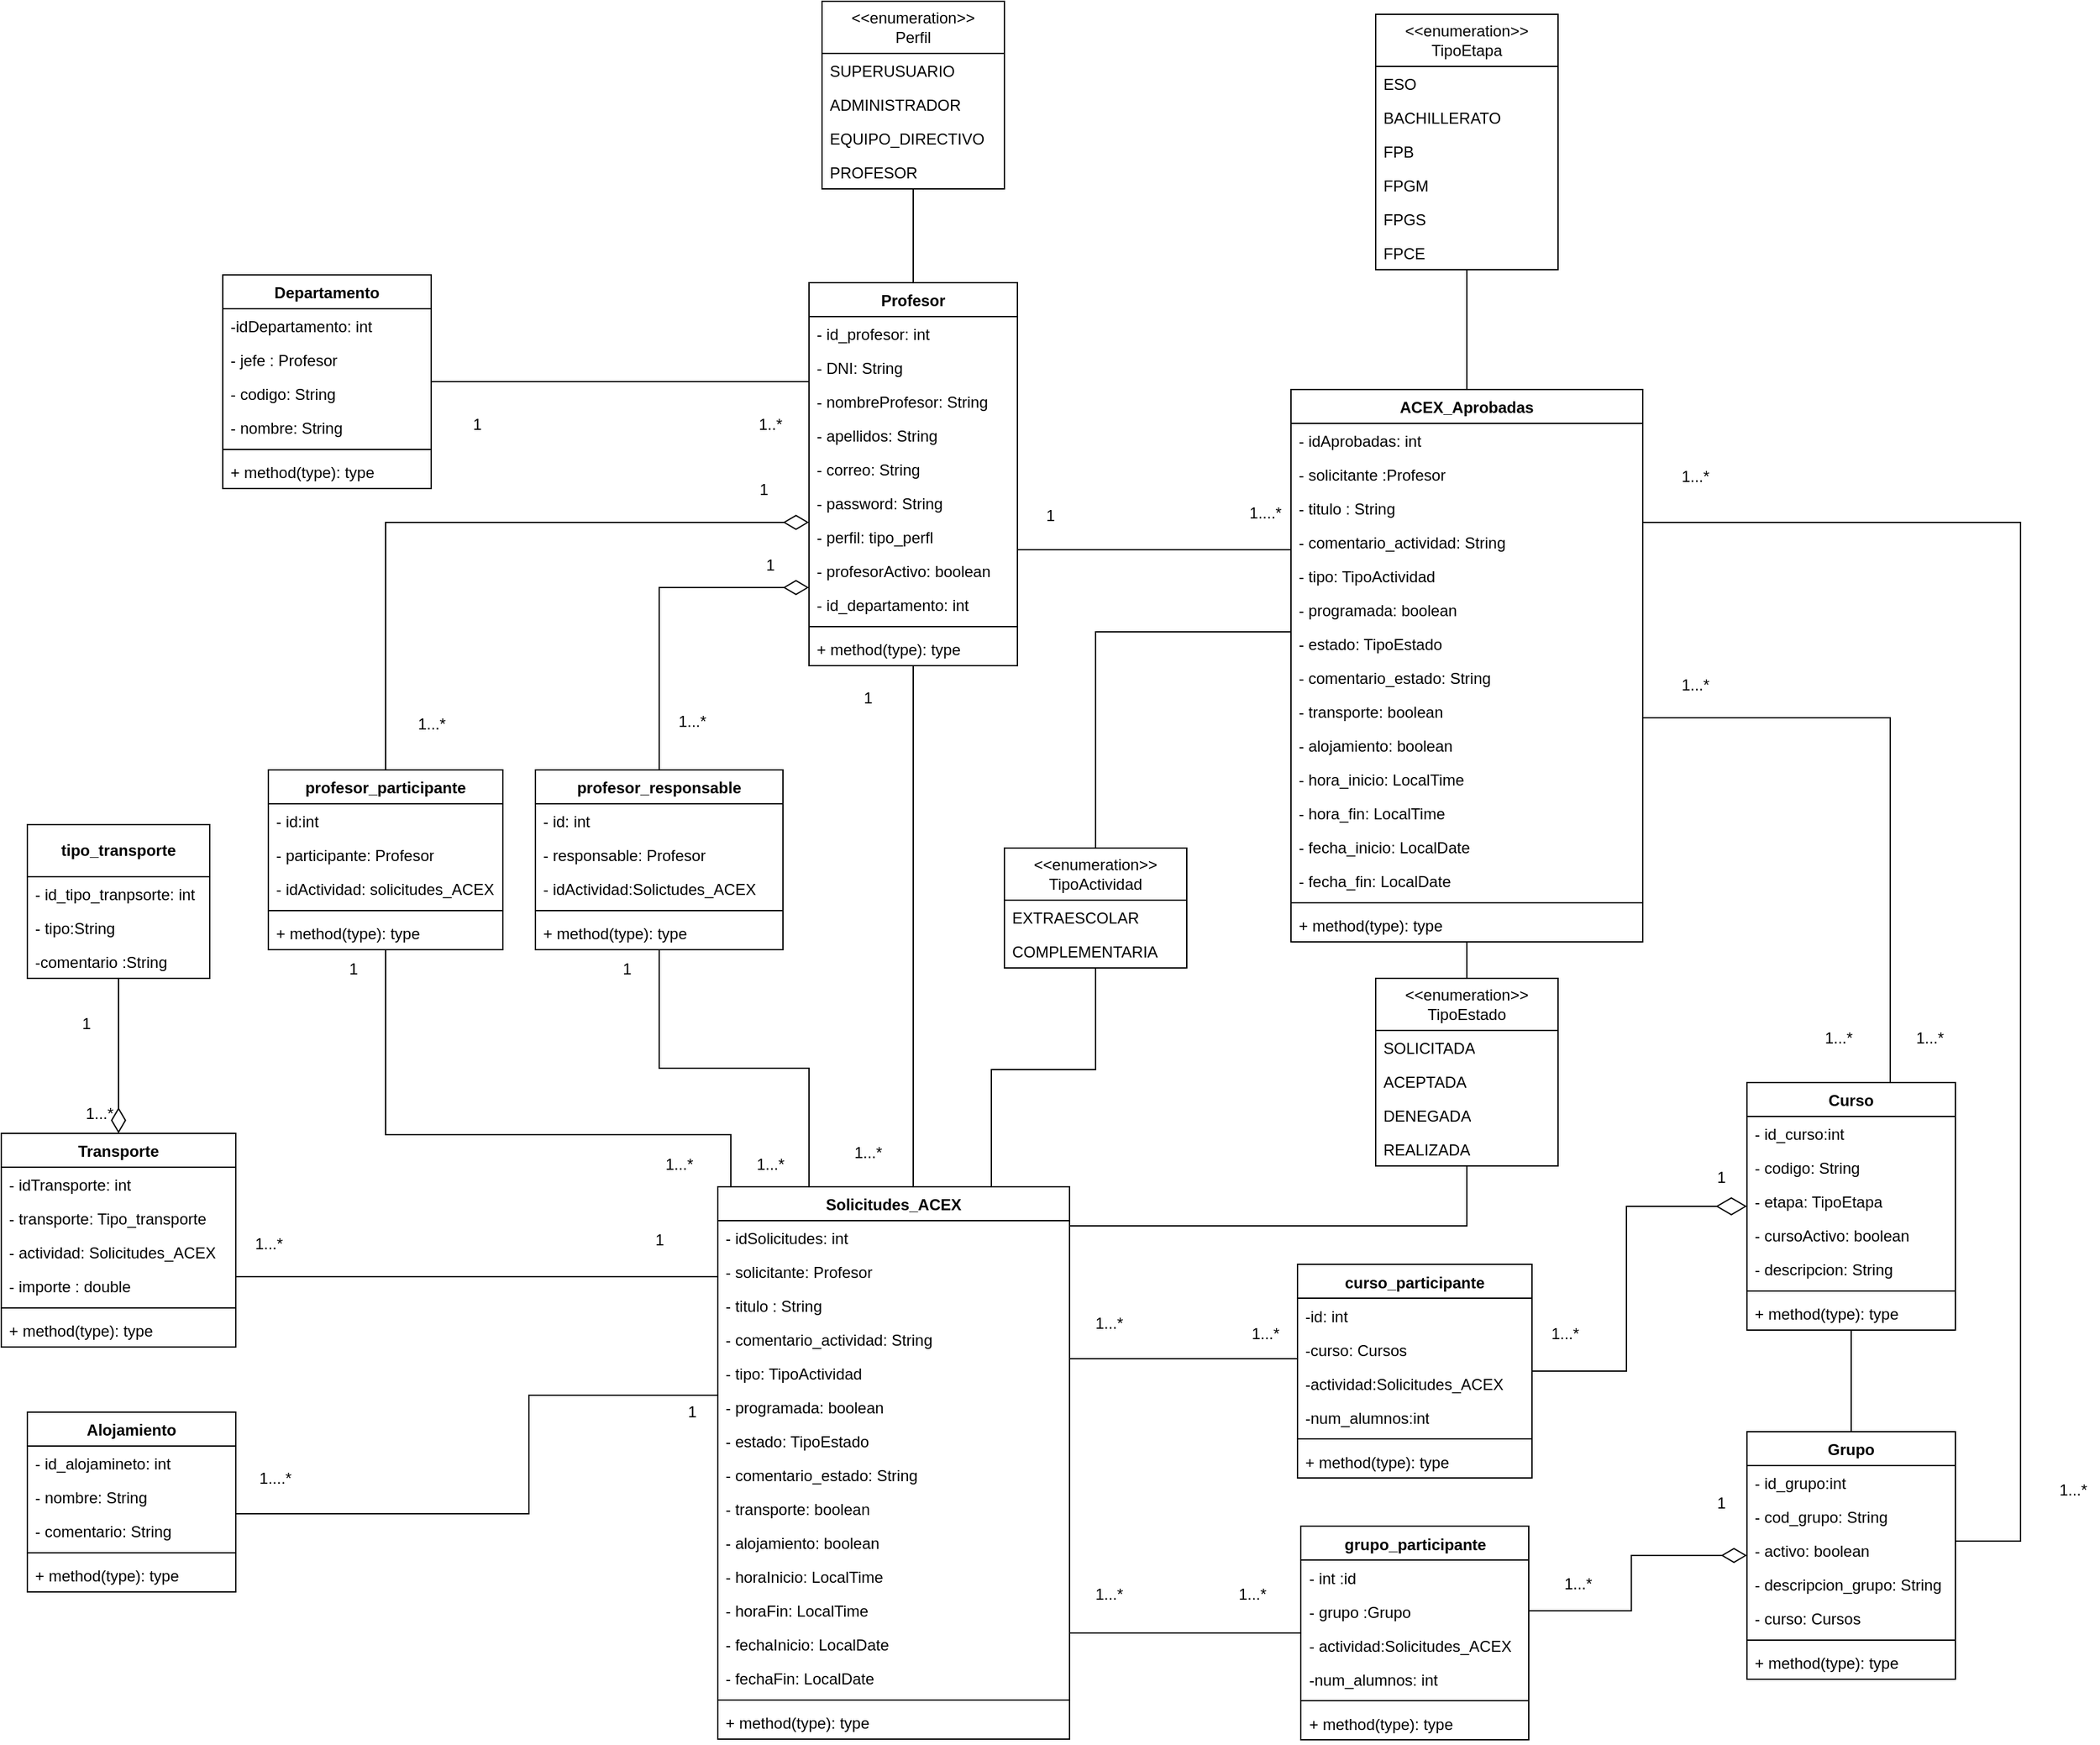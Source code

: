 <mxfile version="24.2.5" type="device">
  <diagram name="Página-1" id="KqR2MVuMOn8HhzKS_Q0z">
    <mxGraphModel dx="2849" dy="2006" grid="1" gridSize="10" guides="1" tooltips="1" connect="1" arrows="1" fold="1" page="0" pageScale="1" pageWidth="827" pageHeight="1169" math="0" shadow="0">
      <root>
        <mxCell id="0" />
        <mxCell id="1" parent="0" />
        <mxCell id="vN-wxm5uM4FP46S_WN4v-60" style="edgeStyle=orthogonalEdgeStyle;rounded=0;orthogonalLoop=1;jettySize=auto;html=1;endArrow=none;endFill=0;" parent="1" source="mgaWT_nPFSVgPAfk3SsF-6" target="jBNIoXDlIb--ioUj58yu-1" edge="1">
          <mxGeometry relative="1" as="geometry">
            <Array as="points">
              <mxPoint x="390" y="-9" />
              <mxPoint x="390" y="-9" />
            </Array>
          </mxGeometry>
        </mxCell>
        <mxCell id="WXFBTuuysW9AqQBvb3Q5-39" style="edgeStyle=orthogonalEdgeStyle;rounded=0;orthogonalLoop=1;jettySize=auto;html=1;endArrow=none;endFill=0;" edge="1" parent="1" source="mgaWT_nPFSVgPAfk3SsF-6" target="mgaWT_nPFSVgPAfk3SsF-21">
          <mxGeometry relative="1" as="geometry">
            <Array as="points">
              <mxPoint x="160" y="380" />
              <mxPoint x="160" y="380" />
            </Array>
          </mxGeometry>
        </mxCell>
        <mxCell id="mgaWT_nPFSVgPAfk3SsF-6" value="Profesor" style="swimlane;fontStyle=1;align=center;verticalAlign=top;childLayout=stackLayout;horizontal=1;startSize=26;horizontalStack=0;resizeParent=1;resizeParentMax=0;resizeLast=0;collapsible=1;marginBottom=0;whiteSpace=wrap;html=1;" parent="1" vertex="1">
          <mxGeometry x="80" y="-214" width="160" height="294" as="geometry" />
        </mxCell>
        <mxCell id="fqGNVcXwsttiyFgTfgcd-7" value="- id_profesor: int" style="text;strokeColor=none;fillColor=none;align=left;verticalAlign=top;spacingLeft=4;spacingRight=4;overflow=hidden;rotatable=0;points=[[0,0.5],[1,0.5]];portConstraint=eastwest;whiteSpace=wrap;html=1;" parent="mgaWT_nPFSVgPAfk3SsF-6" vertex="1">
          <mxGeometry y="26" width="160" height="26" as="geometry" />
        </mxCell>
        <mxCell id="mgaWT_nPFSVgPAfk3SsF-7" value="- DNI: String" style="text;strokeColor=none;fillColor=none;align=left;verticalAlign=top;spacingLeft=4;spacingRight=4;overflow=hidden;rotatable=0;points=[[0,0.5],[1,0.5]];portConstraint=eastwest;whiteSpace=wrap;html=1;" parent="mgaWT_nPFSVgPAfk3SsF-6" vertex="1">
          <mxGeometry y="52" width="160" height="26" as="geometry" />
        </mxCell>
        <mxCell id="mgaWT_nPFSVgPAfk3SsF-11" value="- nombreProfesor: String" style="text;strokeColor=none;fillColor=none;align=left;verticalAlign=top;spacingLeft=4;spacingRight=4;overflow=hidden;rotatable=0;points=[[0,0.5],[1,0.5]];portConstraint=eastwest;whiteSpace=wrap;html=1;" parent="mgaWT_nPFSVgPAfk3SsF-6" vertex="1">
          <mxGeometry y="78" width="160" height="26" as="geometry" />
        </mxCell>
        <mxCell id="mgaWT_nPFSVgPAfk3SsF-12" value="- apellidos: String" style="text;strokeColor=none;fillColor=none;align=left;verticalAlign=top;spacingLeft=4;spacingRight=4;overflow=hidden;rotatable=0;points=[[0,0.5],[1,0.5]];portConstraint=eastwest;whiteSpace=wrap;html=1;" parent="mgaWT_nPFSVgPAfk3SsF-6" vertex="1">
          <mxGeometry y="104" width="160" height="26" as="geometry" />
        </mxCell>
        <mxCell id="mgaWT_nPFSVgPAfk3SsF-14" value="- correo: String" style="text;strokeColor=none;fillColor=none;align=left;verticalAlign=top;spacingLeft=4;spacingRight=4;overflow=hidden;rotatable=0;points=[[0,0.5],[1,0.5]];portConstraint=eastwest;whiteSpace=wrap;html=1;" parent="mgaWT_nPFSVgPAfk3SsF-6" vertex="1">
          <mxGeometry y="130" width="160" height="26" as="geometry" />
        </mxCell>
        <mxCell id="mgaWT_nPFSVgPAfk3SsF-15" value="- password: String" style="text;strokeColor=none;fillColor=none;align=left;verticalAlign=top;spacingLeft=4;spacingRight=4;overflow=hidden;rotatable=0;points=[[0,0.5],[1,0.5]];portConstraint=eastwest;whiteSpace=wrap;html=1;" parent="mgaWT_nPFSVgPAfk3SsF-6" vertex="1">
          <mxGeometry y="156" width="160" height="26" as="geometry" />
        </mxCell>
        <mxCell id="mgaWT_nPFSVgPAfk3SsF-13" value="- perfil: tipo_perfl" style="text;strokeColor=none;fillColor=none;align=left;verticalAlign=top;spacingLeft=4;spacingRight=4;overflow=hidden;rotatable=0;points=[[0,0.5],[1,0.5]];portConstraint=eastwest;whiteSpace=wrap;html=1;" parent="mgaWT_nPFSVgPAfk3SsF-6" vertex="1">
          <mxGeometry y="182" width="160" height="26" as="geometry" />
        </mxCell>
        <mxCell id="fqGNVcXwsttiyFgTfgcd-8" value="- profesorActivo: boolean" style="text;strokeColor=none;fillColor=none;align=left;verticalAlign=top;spacingLeft=4;spacingRight=4;overflow=hidden;rotatable=0;points=[[0,0.5],[1,0.5]];portConstraint=eastwest;whiteSpace=wrap;html=1;" parent="mgaWT_nPFSVgPAfk3SsF-6" vertex="1">
          <mxGeometry y="208" width="160" height="26" as="geometry" />
        </mxCell>
        <mxCell id="mgaWT_nPFSVgPAfk3SsF-10" value="- id_departamento: int" style="text;strokeColor=none;fillColor=none;align=left;verticalAlign=top;spacingLeft=4;spacingRight=4;overflow=hidden;rotatable=0;points=[[0,0.5],[1,0.5]];portConstraint=eastwest;whiteSpace=wrap;html=1;" parent="mgaWT_nPFSVgPAfk3SsF-6" vertex="1">
          <mxGeometry y="234" width="160" height="26" as="geometry" />
        </mxCell>
        <mxCell id="mgaWT_nPFSVgPAfk3SsF-8" value="" style="line;strokeWidth=1;fillColor=none;align=left;verticalAlign=middle;spacingTop=-1;spacingLeft=3;spacingRight=3;rotatable=0;labelPosition=right;points=[];portConstraint=eastwest;strokeColor=inherit;" parent="mgaWT_nPFSVgPAfk3SsF-6" vertex="1">
          <mxGeometry y="260" width="160" height="8" as="geometry" />
        </mxCell>
        <mxCell id="mgaWT_nPFSVgPAfk3SsF-9" value="+ method(type): type" style="text;strokeColor=none;fillColor=none;align=left;verticalAlign=top;spacingLeft=4;spacingRight=4;overflow=hidden;rotatable=0;points=[[0,0.5],[1,0.5]];portConstraint=eastwest;whiteSpace=wrap;html=1;" parent="mgaWT_nPFSVgPAfk3SsF-6" vertex="1">
          <mxGeometry y="268" width="160" height="26" as="geometry" />
        </mxCell>
        <mxCell id="jBNIoXDlIb--ioUj58yu-57" style="edgeStyle=orthogonalEdgeStyle;rounded=0;orthogonalLoop=1;jettySize=auto;html=1;endArrow=none;endFill=0;startArrow=none;startFill=0;targetPerimeterSpacing=0;sourcePerimeterSpacing=0;startSize=6;" parent="1" source="mgaWT_nPFSVgPAfk3SsF-16" target="mgaWT_nPFSVgPAfk3SsF-6" edge="1">
          <mxGeometry relative="1" as="geometry">
            <Array as="points">
              <mxPoint x="-10" y="-138" />
              <mxPoint x="-10" y="-138" />
            </Array>
          </mxGeometry>
        </mxCell>
        <mxCell id="mgaWT_nPFSVgPAfk3SsF-16" value="Departamento" style="swimlane;fontStyle=1;align=center;verticalAlign=top;childLayout=stackLayout;horizontal=1;startSize=26;horizontalStack=0;resizeParent=1;resizeParentMax=0;resizeLast=0;collapsible=1;marginBottom=0;whiteSpace=wrap;html=1;" parent="1" vertex="1">
          <mxGeometry x="-370" y="-220" width="160" height="164" as="geometry" />
        </mxCell>
        <mxCell id="fqGNVcXwsttiyFgTfgcd-4" value="-idDepartamento: int" style="text;strokeColor=none;fillColor=none;align=left;verticalAlign=top;spacingLeft=4;spacingRight=4;overflow=hidden;rotatable=0;points=[[0,0.5],[1,0.5]];portConstraint=eastwest;whiteSpace=wrap;html=1;" parent="mgaWT_nPFSVgPAfk3SsF-16" vertex="1">
          <mxGeometry y="26" width="160" height="26" as="geometry" />
        </mxCell>
        <mxCell id="fqGNVcXwsttiyFgTfgcd-3" value="- jefe : Profesor" style="text;strokeColor=none;fillColor=none;align=left;verticalAlign=top;spacingLeft=4;spacingRight=4;overflow=hidden;rotatable=0;points=[[0,0.5],[1,0.5]];portConstraint=eastwest;whiteSpace=wrap;html=1;" parent="mgaWT_nPFSVgPAfk3SsF-16" vertex="1">
          <mxGeometry y="52" width="160" height="26" as="geometry" />
        </mxCell>
        <mxCell id="mgaWT_nPFSVgPAfk3SsF-17" value="- codigo: String" style="text;strokeColor=none;fillColor=none;align=left;verticalAlign=top;spacingLeft=4;spacingRight=4;overflow=hidden;rotatable=0;points=[[0,0.5],[1,0.5]];portConstraint=eastwest;whiteSpace=wrap;html=1;" parent="mgaWT_nPFSVgPAfk3SsF-16" vertex="1">
          <mxGeometry y="78" width="160" height="26" as="geometry" />
        </mxCell>
        <mxCell id="mgaWT_nPFSVgPAfk3SsF-20" value="- nombre: String" style="text;strokeColor=none;fillColor=none;align=left;verticalAlign=top;spacingLeft=4;spacingRight=4;overflow=hidden;rotatable=0;points=[[0,0.5],[1,0.5]];portConstraint=eastwest;whiteSpace=wrap;html=1;" parent="mgaWT_nPFSVgPAfk3SsF-16" vertex="1">
          <mxGeometry y="104" width="160" height="26" as="geometry" />
        </mxCell>
        <mxCell id="mgaWT_nPFSVgPAfk3SsF-18" value="" style="line;strokeWidth=1;fillColor=none;align=left;verticalAlign=middle;spacingTop=-1;spacingLeft=3;spacingRight=3;rotatable=0;labelPosition=right;points=[];portConstraint=eastwest;strokeColor=inherit;" parent="mgaWT_nPFSVgPAfk3SsF-16" vertex="1">
          <mxGeometry y="130" width="160" height="8" as="geometry" />
        </mxCell>
        <mxCell id="mgaWT_nPFSVgPAfk3SsF-19" value="+ method(type): type" style="text;strokeColor=none;fillColor=none;align=left;verticalAlign=top;spacingLeft=4;spacingRight=4;overflow=hidden;rotatable=0;points=[[0,0.5],[1,0.5]];portConstraint=eastwest;whiteSpace=wrap;html=1;" parent="mgaWT_nPFSVgPAfk3SsF-16" vertex="1">
          <mxGeometry y="138" width="160" height="26" as="geometry" />
        </mxCell>
        <mxCell id="WXFBTuuysW9AqQBvb3Q5-37" style="edgeStyle=orthogonalEdgeStyle;rounded=0;orthogonalLoop=1;jettySize=auto;html=1;endArrow=none;endFill=0;" edge="1" parent="1" source="mgaWT_nPFSVgPAfk3SsF-21" target="mgaWT_nPFSVgPAfk3SsF-44">
          <mxGeometry relative="1" as="geometry">
            <Array as="points">
              <mxPoint x="585" y="510" />
            </Array>
          </mxGeometry>
        </mxCell>
        <mxCell id="mgaWT_nPFSVgPAfk3SsF-21" value="Solicitudes_ACEX" style="swimlane;fontStyle=1;align=center;verticalAlign=top;childLayout=stackLayout;horizontal=1;startSize=26;horizontalStack=0;resizeParent=1;resizeParentMax=0;resizeLast=0;collapsible=1;marginBottom=0;whiteSpace=wrap;html=1;" parent="1" vertex="1">
          <mxGeometry x="10" y="480" width="270" height="424" as="geometry" />
        </mxCell>
        <mxCell id="fqGNVcXwsttiyFgTfgcd-11" value="- idSolicitudes: int" style="text;strokeColor=none;fillColor=none;align=left;verticalAlign=top;spacingLeft=4;spacingRight=4;overflow=hidden;rotatable=0;points=[[0,0.5],[1,0.5]];portConstraint=eastwest;whiteSpace=wrap;html=1;" parent="mgaWT_nPFSVgPAfk3SsF-21" vertex="1">
          <mxGeometry y="26" width="270" height="26" as="geometry" />
        </mxCell>
        <mxCell id="fqGNVcXwsttiyFgTfgcd-10" value="- solicitante: Profesor" style="text;strokeColor=none;fillColor=none;align=left;verticalAlign=top;spacingLeft=4;spacingRight=4;overflow=hidden;rotatable=0;points=[[0,0.5],[1,0.5]];portConstraint=eastwest;whiteSpace=wrap;html=1;" parent="mgaWT_nPFSVgPAfk3SsF-21" vertex="1">
          <mxGeometry y="52" width="270" height="26" as="geometry" />
        </mxCell>
        <mxCell id="mgaWT_nPFSVgPAfk3SsF-25" value="- titulo : String" style="text;strokeColor=none;fillColor=none;align=left;verticalAlign=top;spacingLeft=4;spacingRight=4;overflow=hidden;rotatable=0;points=[[0,0.5],[1,0.5]];portConstraint=eastwest;whiteSpace=wrap;html=1;" parent="mgaWT_nPFSVgPAfk3SsF-21" vertex="1">
          <mxGeometry y="78" width="270" height="26" as="geometry" />
        </mxCell>
        <mxCell id="mgaWT_nPFSVgPAfk3SsF-28" value="- comentario_actividad: String" style="text;strokeColor=none;fillColor=none;align=left;verticalAlign=top;spacingLeft=4;spacingRight=4;overflow=hidden;rotatable=0;points=[[0,0.5],[1,0.5]];portConstraint=eastwest;whiteSpace=wrap;html=1;" parent="mgaWT_nPFSVgPAfk3SsF-21" vertex="1">
          <mxGeometry y="104" width="270" height="26" as="geometry" />
        </mxCell>
        <mxCell id="mgaWT_nPFSVgPAfk3SsF-31" value="- tipo: TipoActividad" style="text;strokeColor=none;fillColor=none;align=left;verticalAlign=top;spacingLeft=4;spacingRight=4;overflow=hidden;rotatable=0;points=[[0,0.5],[1,0.5]];portConstraint=eastwest;whiteSpace=wrap;html=1;" parent="mgaWT_nPFSVgPAfk3SsF-21" vertex="1">
          <mxGeometry y="130" width="270" height="26" as="geometry" />
        </mxCell>
        <mxCell id="mgaWT_nPFSVgPAfk3SsF-33" value="- programada: boolean" style="text;strokeColor=none;fillColor=none;align=left;verticalAlign=top;spacingLeft=4;spacingRight=4;overflow=hidden;rotatable=0;points=[[0,0.5],[1,0.5]];portConstraint=eastwest;whiteSpace=wrap;html=1;" parent="mgaWT_nPFSVgPAfk3SsF-21" vertex="1">
          <mxGeometry y="156" width="270" height="26" as="geometry" />
        </mxCell>
        <mxCell id="mgaWT_nPFSVgPAfk3SsF-32" value="- estado: TipoEstado" style="text;strokeColor=none;fillColor=none;align=left;verticalAlign=top;spacingLeft=4;spacingRight=4;overflow=hidden;rotatable=0;points=[[0,0.5],[1,0.5]];portConstraint=eastwest;whiteSpace=wrap;html=1;" parent="mgaWT_nPFSVgPAfk3SsF-21" vertex="1">
          <mxGeometry y="182" width="270" height="26" as="geometry" />
        </mxCell>
        <mxCell id="mgaWT_nPFSVgPAfk3SsF-30" value="- comentario_estado: String" style="text;strokeColor=none;fillColor=none;align=left;verticalAlign=top;spacingLeft=4;spacingRight=4;overflow=hidden;rotatable=0;points=[[0,0.5],[1,0.5]];portConstraint=eastwest;whiteSpace=wrap;html=1;" parent="mgaWT_nPFSVgPAfk3SsF-21" vertex="1">
          <mxGeometry y="208" width="270" height="26" as="geometry" />
        </mxCell>
        <mxCell id="mgaWT_nPFSVgPAfk3SsF-27" value="- transporte: boolean" style="text;strokeColor=none;fillColor=none;align=left;verticalAlign=top;spacingLeft=4;spacingRight=4;overflow=hidden;rotatable=0;points=[[0,0.5],[1,0.5]];portConstraint=eastwest;whiteSpace=wrap;html=1;" parent="mgaWT_nPFSVgPAfk3SsF-21" vertex="1">
          <mxGeometry y="234" width="270" height="26" as="geometry" />
        </mxCell>
        <mxCell id="mgaWT_nPFSVgPAfk3SsF-26" value="- alojamiento: boolean" style="text;strokeColor=none;fillColor=none;align=left;verticalAlign=top;spacingLeft=4;spacingRight=4;overflow=hidden;rotatable=0;points=[[0,0.5],[1,0.5]];portConstraint=eastwest;whiteSpace=wrap;html=1;" parent="mgaWT_nPFSVgPAfk3SsF-21" vertex="1">
          <mxGeometry y="260" width="270" height="26" as="geometry" />
        </mxCell>
        <mxCell id="vN-wxm5uM4FP46S_WN4v-11" value="- horaInicio: LocalTime" style="text;strokeColor=none;fillColor=none;align=left;verticalAlign=top;spacingLeft=4;spacingRight=4;overflow=hidden;rotatable=0;points=[[0,0.5],[1,0.5]];portConstraint=eastwest;whiteSpace=wrap;html=1;" parent="mgaWT_nPFSVgPAfk3SsF-21" vertex="1">
          <mxGeometry y="286" width="270" height="26" as="geometry" />
        </mxCell>
        <mxCell id="fqGNVcXwsttiyFgTfgcd-12" value="- horaFin: LocalTime" style="text;strokeColor=none;fillColor=none;align=left;verticalAlign=top;spacingLeft=4;spacingRight=4;overflow=hidden;rotatable=0;points=[[0,0.5],[1,0.5]];portConstraint=eastwest;whiteSpace=wrap;html=1;" parent="mgaWT_nPFSVgPAfk3SsF-21" vertex="1">
          <mxGeometry y="312" width="270" height="26" as="geometry" />
        </mxCell>
        <mxCell id="fqGNVcXwsttiyFgTfgcd-13" value="- fechaInicio: LocalDate" style="text;strokeColor=none;fillColor=none;align=left;verticalAlign=top;spacingLeft=4;spacingRight=4;overflow=hidden;rotatable=0;points=[[0,0.5],[1,0.5]];portConstraint=eastwest;whiteSpace=wrap;html=1;" parent="mgaWT_nPFSVgPAfk3SsF-21" vertex="1">
          <mxGeometry y="338" width="270" height="26" as="geometry" />
        </mxCell>
        <mxCell id="vN-wxm5uM4FP46S_WN4v-14" value="- fechaFin: LocalDate" style="text;strokeColor=none;fillColor=none;align=left;verticalAlign=top;spacingLeft=4;spacingRight=4;overflow=hidden;rotatable=0;points=[[0,0.5],[1,0.5]];portConstraint=eastwest;whiteSpace=wrap;html=1;" parent="mgaWT_nPFSVgPAfk3SsF-21" vertex="1">
          <mxGeometry y="364" width="270" height="26" as="geometry" />
        </mxCell>
        <mxCell id="mgaWT_nPFSVgPAfk3SsF-23" value="" style="line;strokeWidth=1;fillColor=none;align=left;verticalAlign=middle;spacingTop=-1;spacingLeft=3;spacingRight=3;rotatable=0;labelPosition=right;points=[];portConstraint=eastwest;strokeColor=inherit;" parent="mgaWT_nPFSVgPAfk3SsF-21" vertex="1">
          <mxGeometry y="390" width="270" height="8" as="geometry" />
        </mxCell>
        <mxCell id="mgaWT_nPFSVgPAfk3SsF-24" value="+ method(type): type" style="text;strokeColor=none;fillColor=none;align=left;verticalAlign=top;spacingLeft=4;spacingRight=4;overflow=hidden;rotatable=0;points=[[0,0.5],[1,0.5]];portConstraint=eastwest;whiteSpace=wrap;html=1;" parent="mgaWT_nPFSVgPAfk3SsF-21" vertex="1">
          <mxGeometry y="398" width="270" height="26" as="geometry" />
        </mxCell>
        <mxCell id="vN-wxm5uM4FP46S_WN4v-22" style="edgeStyle=orthogonalEdgeStyle;rounded=0;orthogonalLoop=1;jettySize=auto;html=1;entryX=0.5;entryY=0;entryDx=0;entryDy=0;endArrow=none;endFill=0;" parent="1" source="mgaWT_nPFSVgPAfk3SsF-34" target="mgaWT_nPFSVgPAfk3SsF-6" edge="1">
          <mxGeometry relative="1" as="geometry" />
        </mxCell>
        <mxCell id="mgaWT_nPFSVgPAfk3SsF-34" value="&amp;lt;&amp;lt;enumeration&amp;gt;&amp;gt;&lt;div&gt;Perfil&lt;/div&gt;" style="swimlane;fontStyle=0;childLayout=stackLayout;horizontal=1;startSize=40;fillColor=none;horizontalStack=0;resizeParent=1;resizeParentMax=0;resizeLast=0;collapsible=1;marginBottom=0;whiteSpace=wrap;html=1;" parent="1" vertex="1">
          <mxGeometry x="90" y="-430" width="140" height="144" as="geometry" />
        </mxCell>
        <mxCell id="mgaWT_nPFSVgPAfk3SsF-35" value="SUPERUSUARIO" style="text;strokeColor=none;fillColor=none;align=left;verticalAlign=top;spacingLeft=4;spacingRight=4;overflow=hidden;rotatable=0;points=[[0,0.5],[1,0.5]];portConstraint=eastwest;whiteSpace=wrap;html=1;" parent="mgaWT_nPFSVgPAfk3SsF-34" vertex="1">
          <mxGeometry y="40" width="140" height="26" as="geometry" />
        </mxCell>
        <mxCell id="mgaWT_nPFSVgPAfk3SsF-36" value="ADMINISTRADOR" style="text;strokeColor=none;fillColor=none;align=left;verticalAlign=top;spacingLeft=4;spacingRight=4;overflow=hidden;rotatable=0;points=[[0,0.5],[1,0.5]];portConstraint=eastwest;whiteSpace=wrap;html=1;" parent="mgaWT_nPFSVgPAfk3SsF-34" vertex="1">
          <mxGeometry y="66" width="140" height="26" as="geometry" />
        </mxCell>
        <mxCell id="mgaWT_nPFSVgPAfk3SsF-38" value="EQUIPO_DIRECTIVO" style="text;strokeColor=none;fillColor=none;align=left;verticalAlign=top;spacingLeft=4;spacingRight=4;overflow=hidden;rotatable=0;points=[[0,0.5],[1,0.5]];portConstraint=eastwest;whiteSpace=wrap;html=1;" parent="mgaWT_nPFSVgPAfk3SsF-34" vertex="1">
          <mxGeometry y="92" width="140" height="26" as="geometry" />
        </mxCell>
        <mxCell id="mgaWT_nPFSVgPAfk3SsF-37" value="PROFESOR" style="text;strokeColor=none;fillColor=none;align=left;verticalAlign=top;spacingLeft=4;spacingRight=4;overflow=hidden;rotatable=0;points=[[0,0.5],[1,0.5]];portConstraint=eastwest;whiteSpace=wrap;html=1;" parent="mgaWT_nPFSVgPAfk3SsF-34" vertex="1">
          <mxGeometry y="118" width="140" height="26" as="geometry" />
        </mxCell>
        <mxCell id="vN-wxm5uM4FP46S_WN4v-38" style="edgeStyle=orthogonalEdgeStyle;rounded=0;orthogonalLoop=1;jettySize=auto;html=1;endArrow=none;endFill=0;" parent="1" source="mgaWT_nPFSVgPAfk3SsF-39" target="mgaWT_nPFSVgPAfk3SsF-21" edge="1">
          <mxGeometry relative="1" as="geometry">
            <Array as="points">
              <mxPoint x="300" y="390" />
              <mxPoint x="220" y="390" />
            </Array>
          </mxGeometry>
        </mxCell>
        <mxCell id="vN-wxm5uM4FP46S_WN4v-39" style="edgeStyle=orthogonalEdgeStyle;rounded=0;orthogonalLoop=1;jettySize=auto;html=1;endArrow=none;endFill=0;" parent="1" source="mgaWT_nPFSVgPAfk3SsF-39" target="jBNIoXDlIb--ioUj58yu-1" edge="1">
          <mxGeometry relative="1" as="geometry">
            <Array as="points">
              <mxPoint x="300" y="54" />
            </Array>
          </mxGeometry>
        </mxCell>
        <mxCell id="mgaWT_nPFSVgPAfk3SsF-39" value="&amp;lt;&amp;lt;enumeration&amp;gt;&amp;gt;&lt;div&gt;TipoActividad&lt;/div&gt;" style="swimlane;fontStyle=0;childLayout=stackLayout;horizontal=1;startSize=40;fillColor=none;horizontalStack=0;resizeParent=1;resizeParentMax=0;resizeLast=0;collapsible=1;marginBottom=0;whiteSpace=wrap;html=1;" parent="1" vertex="1">
          <mxGeometry x="230" y="220" width="140" height="92" as="geometry" />
        </mxCell>
        <mxCell id="mgaWT_nPFSVgPAfk3SsF-40" value="EXTRAESCOLAR" style="text;strokeColor=none;fillColor=none;align=left;verticalAlign=top;spacingLeft=4;spacingRight=4;overflow=hidden;rotatable=0;points=[[0,0.5],[1,0.5]];portConstraint=eastwest;whiteSpace=wrap;html=1;" parent="mgaWT_nPFSVgPAfk3SsF-39" vertex="1">
          <mxGeometry y="40" width="140" height="26" as="geometry" />
        </mxCell>
        <mxCell id="mgaWT_nPFSVgPAfk3SsF-41" value="COMPLEMENTARIA" style="text;strokeColor=none;fillColor=none;align=left;verticalAlign=top;spacingLeft=4;spacingRight=4;overflow=hidden;rotatable=0;points=[[0,0.5],[1,0.5]];portConstraint=eastwest;whiteSpace=wrap;html=1;" parent="mgaWT_nPFSVgPAfk3SsF-39" vertex="1">
          <mxGeometry y="66" width="140" height="26" as="geometry" />
        </mxCell>
        <mxCell id="vN-wxm5uM4FP46S_WN4v-36" style="edgeStyle=orthogonalEdgeStyle;rounded=0;orthogonalLoop=1;jettySize=auto;html=1;endArrow=none;endFill=0;" parent="1" source="mgaWT_nPFSVgPAfk3SsF-44" target="jBNIoXDlIb--ioUj58yu-1" edge="1">
          <mxGeometry relative="1" as="geometry" />
        </mxCell>
        <mxCell id="mgaWT_nPFSVgPAfk3SsF-44" value="&amp;lt;&amp;lt;enumeration&amp;gt;&amp;gt;&lt;div&gt;TipoEstado&lt;/div&gt;" style="swimlane;fontStyle=0;childLayout=stackLayout;horizontal=1;startSize=40;fillColor=none;horizontalStack=0;resizeParent=1;resizeParentMax=0;resizeLast=0;collapsible=1;marginBottom=0;whiteSpace=wrap;html=1;" parent="1" vertex="1">
          <mxGeometry x="515" y="320" width="140" height="144" as="geometry">
            <mxRectangle x="570" y="410" width="140" height="40" as="alternateBounds" />
          </mxGeometry>
        </mxCell>
        <mxCell id="mgaWT_nPFSVgPAfk3SsF-45" value="SOLICITADA" style="text;strokeColor=none;fillColor=none;align=left;verticalAlign=top;spacingLeft=4;spacingRight=4;overflow=hidden;rotatable=0;points=[[0,0.5],[1,0.5]];portConstraint=eastwest;whiteSpace=wrap;html=1;" parent="mgaWT_nPFSVgPAfk3SsF-44" vertex="1">
          <mxGeometry y="40" width="140" height="26" as="geometry" />
        </mxCell>
        <mxCell id="mgaWT_nPFSVgPAfk3SsF-46" value="ACEPTADA" style="text;strokeColor=none;fillColor=none;align=left;verticalAlign=top;spacingLeft=4;spacingRight=4;overflow=hidden;rotatable=0;points=[[0,0.5],[1,0.5]];portConstraint=eastwest;whiteSpace=wrap;html=1;" parent="mgaWT_nPFSVgPAfk3SsF-44" vertex="1">
          <mxGeometry y="66" width="140" height="26" as="geometry" />
        </mxCell>
        <mxCell id="mgaWT_nPFSVgPAfk3SsF-47" value="DENEGADA" style="text;strokeColor=none;fillColor=none;align=left;verticalAlign=top;spacingLeft=4;spacingRight=4;overflow=hidden;rotatable=0;points=[[0,0.5],[1,0.5]];portConstraint=eastwest;whiteSpace=wrap;html=1;" parent="mgaWT_nPFSVgPAfk3SsF-44" vertex="1">
          <mxGeometry y="92" width="140" height="26" as="geometry" />
        </mxCell>
        <mxCell id="mgaWT_nPFSVgPAfk3SsF-48" value="REALIZADA" style="text;strokeColor=none;fillColor=none;align=left;verticalAlign=top;spacingLeft=4;spacingRight=4;overflow=hidden;rotatable=0;points=[[0,0.5],[1,0.5]];portConstraint=eastwest;whiteSpace=wrap;html=1;" parent="mgaWT_nPFSVgPAfk3SsF-44" vertex="1">
          <mxGeometry y="118" width="140" height="26" as="geometry" />
        </mxCell>
        <mxCell id="jBNIoXDlIb--ioUj58yu-1" value="ACEX_Aprobadas" style="swimlane;fontStyle=1;align=center;verticalAlign=top;childLayout=stackLayout;horizontal=1;startSize=26;horizontalStack=0;resizeParent=1;resizeParentMax=0;resizeLast=0;collapsible=1;marginBottom=0;whiteSpace=wrap;html=1;" parent="1" vertex="1">
          <mxGeometry x="450" y="-132" width="270" height="424" as="geometry" />
        </mxCell>
        <mxCell id="fqGNVcXwsttiyFgTfgcd-15" value="- idAprobadas: int" style="text;strokeColor=none;fillColor=none;align=left;verticalAlign=top;spacingLeft=4;spacingRight=4;overflow=hidden;rotatable=0;points=[[0,0.5],[1,0.5]];portConstraint=eastwest;whiteSpace=wrap;html=1;" parent="jBNIoXDlIb--ioUj58yu-1" vertex="1">
          <mxGeometry y="26" width="270" height="26" as="geometry" />
        </mxCell>
        <mxCell id="fqGNVcXwsttiyFgTfgcd-14" value="- solicitante :Profesor" style="text;strokeColor=none;fillColor=none;align=left;verticalAlign=top;spacingLeft=4;spacingRight=4;overflow=hidden;rotatable=0;points=[[0,0.5],[1,0.5]];portConstraint=eastwest;whiteSpace=wrap;html=1;" parent="jBNIoXDlIb--ioUj58yu-1" vertex="1">
          <mxGeometry y="52" width="270" height="26" as="geometry" />
        </mxCell>
        <mxCell id="jBNIoXDlIb--ioUj58yu-2" value="- titulo : String" style="text;strokeColor=none;fillColor=none;align=left;verticalAlign=top;spacingLeft=4;spacingRight=4;overflow=hidden;rotatable=0;points=[[0,0.5],[1,0.5]];portConstraint=eastwest;whiteSpace=wrap;html=1;" parent="jBNIoXDlIb--ioUj58yu-1" vertex="1">
          <mxGeometry y="78" width="270" height="26" as="geometry" />
        </mxCell>
        <mxCell id="jBNIoXDlIb--ioUj58yu-3" value="- comentario_actividad: String" style="text;strokeColor=none;fillColor=none;align=left;verticalAlign=top;spacingLeft=4;spacingRight=4;overflow=hidden;rotatable=0;points=[[0,0.5],[1,0.5]];portConstraint=eastwest;whiteSpace=wrap;html=1;" parent="jBNIoXDlIb--ioUj58yu-1" vertex="1">
          <mxGeometry y="104" width="270" height="26" as="geometry" />
        </mxCell>
        <mxCell id="jBNIoXDlIb--ioUj58yu-4" value="- tipo: TipoActividad" style="text;strokeColor=none;fillColor=none;align=left;verticalAlign=top;spacingLeft=4;spacingRight=4;overflow=hidden;rotatable=0;points=[[0,0.5],[1,0.5]];portConstraint=eastwest;whiteSpace=wrap;html=1;" parent="jBNIoXDlIb--ioUj58yu-1" vertex="1">
          <mxGeometry y="130" width="270" height="26" as="geometry" />
        </mxCell>
        <mxCell id="jBNIoXDlIb--ioUj58yu-5" value="- programada: boolean" style="text;strokeColor=none;fillColor=none;align=left;verticalAlign=top;spacingLeft=4;spacingRight=4;overflow=hidden;rotatable=0;points=[[0,0.5],[1,0.5]];portConstraint=eastwest;whiteSpace=wrap;html=1;" parent="jBNIoXDlIb--ioUj58yu-1" vertex="1">
          <mxGeometry y="156" width="270" height="26" as="geometry" />
        </mxCell>
        <mxCell id="jBNIoXDlIb--ioUj58yu-6" value="- estado: TipoEstado" style="text;strokeColor=none;fillColor=none;align=left;verticalAlign=top;spacingLeft=4;spacingRight=4;overflow=hidden;rotatable=0;points=[[0,0.5],[1,0.5]];portConstraint=eastwest;whiteSpace=wrap;html=1;" parent="jBNIoXDlIb--ioUj58yu-1" vertex="1">
          <mxGeometry y="182" width="270" height="26" as="geometry" />
        </mxCell>
        <mxCell id="jBNIoXDlIb--ioUj58yu-7" value="- comentario_estado: String" style="text;strokeColor=none;fillColor=none;align=left;verticalAlign=top;spacingLeft=4;spacingRight=4;overflow=hidden;rotatable=0;points=[[0,0.5],[1,0.5]];portConstraint=eastwest;whiteSpace=wrap;html=1;" parent="jBNIoXDlIb--ioUj58yu-1" vertex="1">
          <mxGeometry y="208" width="270" height="26" as="geometry" />
        </mxCell>
        <mxCell id="jBNIoXDlIb--ioUj58yu-8" value="- transporte: boolean" style="text;strokeColor=none;fillColor=none;align=left;verticalAlign=top;spacingLeft=4;spacingRight=4;overflow=hidden;rotatable=0;points=[[0,0.5],[1,0.5]];portConstraint=eastwest;whiteSpace=wrap;html=1;" parent="jBNIoXDlIb--ioUj58yu-1" vertex="1">
          <mxGeometry y="234" width="270" height="26" as="geometry" />
        </mxCell>
        <mxCell id="jBNIoXDlIb--ioUj58yu-9" value="- alojamiento: boolean" style="text;strokeColor=none;fillColor=none;align=left;verticalAlign=top;spacingLeft=4;spacingRight=4;overflow=hidden;rotatable=0;points=[[0,0.5],[1,0.5]];portConstraint=eastwest;whiteSpace=wrap;html=1;" parent="jBNIoXDlIb--ioUj58yu-1" vertex="1">
          <mxGeometry y="260" width="270" height="26" as="geometry" />
        </mxCell>
        <mxCell id="jBNIoXDlIb--ioUj58yu-10" value="- hora_inicio: LocalTime" style="text;strokeColor=none;fillColor=none;align=left;verticalAlign=top;spacingLeft=4;spacingRight=4;overflow=hidden;rotatable=0;points=[[0,0.5],[1,0.5]];portConstraint=eastwest;whiteSpace=wrap;html=1;" parent="jBNIoXDlIb--ioUj58yu-1" vertex="1">
          <mxGeometry y="286" width="270" height="26" as="geometry" />
        </mxCell>
        <mxCell id="vN-wxm5uM4FP46S_WN4v-1" value="- hora_fin: LocalTime" style="text;strokeColor=none;fillColor=none;align=left;verticalAlign=top;spacingLeft=4;spacingRight=4;overflow=hidden;rotatable=0;points=[[0,0.5],[1,0.5]];portConstraint=eastwest;whiteSpace=wrap;html=1;" parent="jBNIoXDlIb--ioUj58yu-1" vertex="1">
          <mxGeometry y="312" width="270" height="26" as="geometry" />
        </mxCell>
        <mxCell id="jBNIoXDlIb--ioUj58yu-11" value="- fecha_inicio: LocalDate" style="text;strokeColor=none;fillColor=none;align=left;verticalAlign=top;spacingLeft=4;spacingRight=4;overflow=hidden;rotatable=0;points=[[0,0.5],[1,0.5]];portConstraint=eastwest;whiteSpace=wrap;html=1;" parent="jBNIoXDlIb--ioUj58yu-1" vertex="1">
          <mxGeometry y="338" width="270" height="26" as="geometry" />
        </mxCell>
        <mxCell id="vN-wxm5uM4FP46S_WN4v-2" value="- fecha_fin: LocalDate" style="text;strokeColor=none;fillColor=none;align=left;verticalAlign=top;spacingLeft=4;spacingRight=4;overflow=hidden;rotatable=0;points=[[0,0.5],[1,0.5]];portConstraint=eastwest;whiteSpace=wrap;html=1;" parent="jBNIoXDlIb--ioUj58yu-1" vertex="1">
          <mxGeometry y="364" width="270" height="26" as="geometry" />
        </mxCell>
        <mxCell id="jBNIoXDlIb--ioUj58yu-12" value="" style="line;strokeWidth=1;fillColor=none;align=left;verticalAlign=middle;spacingTop=-1;spacingLeft=3;spacingRight=3;rotatable=0;labelPosition=right;points=[];portConstraint=eastwest;strokeColor=inherit;" parent="jBNIoXDlIb--ioUj58yu-1" vertex="1">
          <mxGeometry y="390" width="270" height="8" as="geometry" />
        </mxCell>
        <mxCell id="jBNIoXDlIb--ioUj58yu-13" value="+ method(type): type" style="text;strokeColor=none;fillColor=none;align=left;verticalAlign=top;spacingLeft=4;spacingRight=4;overflow=hidden;rotatable=0;points=[[0,0.5],[1,0.5]];portConstraint=eastwest;whiteSpace=wrap;html=1;" parent="jBNIoXDlIb--ioUj58yu-1" vertex="1">
          <mxGeometry y="398" width="270" height="26" as="geometry" />
        </mxCell>
        <mxCell id="vN-wxm5uM4FP46S_WN4v-54" style="edgeStyle=orthogonalEdgeStyle;rounded=0;orthogonalLoop=1;jettySize=auto;html=1;endArrow=none;endFill=0;" parent="1" source="jBNIoXDlIb--ioUj58yu-15" target="jBNIoXDlIb--ioUj58yu-1" edge="1">
          <mxGeometry relative="1" as="geometry">
            <Array as="points">
              <mxPoint x="910" y="120" />
            </Array>
          </mxGeometry>
        </mxCell>
        <mxCell id="jBNIoXDlIb--ioUj58yu-15" value="Curso" style="swimlane;fontStyle=1;align=center;verticalAlign=top;childLayout=stackLayout;horizontal=1;startSize=26;horizontalStack=0;resizeParent=1;resizeParentMax=0;resizeLast=0;collapsible=1;marginBottom=0;whiteSpace=wrap;html=1;" parent="1" vertex="1">
          <mxGeometry x="800" y="400" width="160" height="190" as="geometry" />
        </mxCell>
        <mxCell id="fqGNVcXwsttiyFgTfgcd-2" value="- id_curso:int" style="text;strokeColor=none;fillColor=none;align=left;verticalAlign=top;spacingLeft=4;spacingRight=4;overflow=hidden;rotatable=0;points=[[0,0.5],[1,0.5]];portConstraint=eastwest;whiteSpace=wrap;html=1;" parent="jBNIoXDlIb--ioUj58yu-15" vertex="1">
          <mxGeometry y="26" width="160" height="26" as="geometry" />
        </mxCell>
        <mxCell id="jBNIoXDlIb--ioUj58yu-16" value="- codigo: String" style="text;strokeColor=none;fillColor=none;align=left;verticalAlign=top;spacingLeft=4;spacingRight=4;overflow=hidden;rotatable=0;points=[[0,0.5],[1,0.5]];portConstraint=eastwest;whiteSpace=wrap;html=1;" parent="jBNIoXDlIb--ioUj58yu-15" vertex="1">
          <mxGeometry y="52" width="160" height="26" as="geometry" />
        </mxCell>
        <mxCell id="jBNIoXDlIb--ioUj58yu-19" value="- etapa: TipoEtapa" style="text;strokeColor=none;fillColor=none;align=left;verticalAlign=top;spacingLeft=4;spacingRight=4;overflow=hidden;rotatable=0;points=[[0,0.5],[1,0.5]];portConstraint=eastwest;whiteSpace=wrap;html=1;" parent="jBNIoXDlIb--ioUj58yu-15" vertex="1">
          <mxGeometry y="78" width="160" height="26" as="geometry" />
        </mxCell>
        <mxCell id="jBNIoXDlIb--ioUj58yu-22" value="- cursoActivo: boolean" style="text;strokeColor=none;fillColor=none;align=left;verticalAlign=top;spacingLeft=4;spacingRight=4;overflow=hidden;rotatable=0;points=[[0,0.5],[1,0.5]];portConstraint=eastwest;whiteSpace=wrap;html=1;" parent="jBNIoXDlIb--ioUj58yu-15" vertex="1">
          <mxGeometry y="104" width="160" height="26" as="geometry" />
        </mxCell>
        <mxCell id="jBNIoXDlIb--ioUj58yu-20" value="- descripcion: String" style="text;strokeColor=none;fillColor=none;align=left;verticalAlign=top;spacingLeft=4;spacingRight=4;overflow=hidden;rotatable=0;points=[[0,0.5],[1,0.5]];portConstraint=eastwest;whiteSpace=wrap;html=1;" parent="jBNIoXDlIb--ioUj58yu-15" vertex="1">
          <mxGeometry y="130" width="160" height="26" as="geometry" />
        </mxCell>
        <mxCell id="jBNIoXDlIb--ioUj58yu-17" value="" style="line;strokeWidth=1;fillColor=none;align=left;verticalAlign=middle;spacingTop=-1;spacingLeft=3;spacingRight=3;rotatable=0;labelPosition=right;points=[];portConstraint=eastwest;strokeColor=inherit;" parent="jBNIoXDlIb--ioUj58yu-15" vertex="1">
          <mxGeometry y="156" width="160" height="8" as="geometry" />
        </mxCell>
        <mxCell id="jBNIoXDlIb--ioUj58yu-18" value="+ method(type): type" style="text;strokeColor=none;fillColor=none;align=left;verticalAlign=top;spacingLeft=4;spacingRight=4;overflow=hidden;rotatable=0;points=[[0,0.5],[1,0.5]];portConstraint=eastwest;whiteSpace=wrap;html=1;" parent="jBNIoXDlIb--ioUj58yu-15" vertex="1">
          <mxGeometry y="164" width="160" height="26" as="geometry" />
        </mxCell>
        <mxCell id="vN-wxm5uM4FP46S_WN4v-30" style="edgeStyle=orthogonalEdgeStyle;rounded=0;orthogonalLoop=1;jettySize=auto;html=1;endArrow=none;endFill=0;" parent="1" source="jBNIoXDlIb--ioUj58yu-23" target="jBNIoXDlIb--ioUj58yu-1" edge="1">
          <mxGeometry relative="1" as="geometry" />
        </mxCell>
        <mxCell id="jBNIoXDlIb--ioUj58yu-23" value="&amp;lt;&amp;lt;enumeration&amp;gt;&amp;gt;&lt;div&gt;TipoEtapa&lt;/div&gt;" style="swimlane;fontStyle=0;childLayout=stackLayout;horizontal=1;startSize=40;fillColor=none;horizontalStack=0;resizeParent=1;resizeParentMax=0;resizeLast=0;collapsible=1;marginBottom=0;whiteSpace=wrap;html=1;" parent="1" vertex="1">
          <mxGeometry x="515" y="-420" width="140" height="196" as="geometry">
            <mxRectangle x="570" y="410" width="140" height="40" as="alternateBounds" />
          </mxGeometry>
        </mxCell>
        <mxCell id="jBNIoXDlIb--ioUj58yu-24" value="ESO" style="text;strokeColor=none;fillColor=none;align=left;verticalAlign=top;spacingLeft=4;spacingRight=4;overflow=hidden;rotatable=0;points=[[0,0.5],[1,0.5]];portConstraint=eastwest;whiteSpace=wrap;html=1;" parent="jBNIoXDlIb--ioUj58yu-23" vertex="1">
          <mxGeometry y="40" width="140" height="26" as="geometry" />
        </mxCell>
        <mxCell id="jBNIoXDlIb--ioUj58yu-29" value="BACHILLERATO" style="text;strokeColor=none;fillColor=none;align=left;verticalAlign=top;spacingLeft=4;spacingRight=4;overflow=hidden;rotatable=0;points=[[0,0.5],[1,0.5]];portConstraint=eastwest;whiteSpace=wrap;html=1;" parent="jBNIoXDlIb--ioUj58yu-23" vertex="1">
          <mxGeometry y="66" width="140" height="26" as="geometry" />
        </mxCell>
        <mxCell id="jBNIoXDlIb--ioUj58yu-30" value="FPB" style="text;strokeColor=none;fillColor=none;align=left;verticalAlign=top;spacingLeft=4;spacingRight=4;overflow=hidden;rotatable=0;points=[[0,0.5],[1,0.5]];portConstraint=eastwest;whiteSpace=wrap;html=1;" parent="jBNIoXDlIb--ioUj58yu-23" vertex="1">
          <mxGeometry y="92" width="140" height="26" as="geometry" />
        </mxCell>
        <mxCell id="jBNIoXDlIb--ioUj58yu-28" value="FPGM" style="text;strokeColor=none;fillColor=none;align=left;verticalAlign=top;spacingLeft=4;spacingRight=4;overflow=hidden;rotatable=0;points=[[0,0.5],[1,0.5]];portConstraint=eastwest;whiteSpace=wrap;html=1;" parent="jBNIoXDlIb--ioUj58yu-23" vertex="1">
          <mxGeometry y="118" width="140" height="26" as="geometry" />
        </mxCell>
        <mxCell id="jBNIoXDlIb--ioUj58yu-25" value="FPGS" style="text;strokeColor=none;fillColor=none;align=left;verticalAlign=top;spacingLeft=4;spacingRight=4;overflow=hidden;rotatable=0;points=[[0,0.5],[1,0.5]];portConstraint=eastwest;whiteSpace=wrap;html=1;" parent="jBNIoXDlIb--ioUj58yu-23" vertex="1">
          <mxGeometry y="144" width="140" height="26" as="geometry" />
        </mxCell>
        <mxCell id="jBNIoXDlIb--ioUj58yu-26" value="FPCE" style="text;strokeColor=none;fillColor=none;align=left;verticalAlign=top;spacingLeft=4;spacingRight=4;overflow=hidden;rotatable=0;points=[[0,0.5],[1,0.5]];portConstraint=eastwest;whiteSpace=wrap;html=1;" parent="jBNIoXDlIb--ioUj58yu-23" vertex="1">
          <mxGeometry y="170" width="140" height="26" as="geometry" />
        </mxCell>
        <mxCell id="jBNIoXDlIb--ioUj58yu-64" style="edgeStyle=orthogonalEdgeStyle;rounded=0;orthogonalLoop=1;jettySize=auto;html=1;endArrow=none;endFill=0;startArrow=none;startFill=0;" parent="1" source="jBNIoXDlIb--ioUj58yu-31" target="jBNIoXDlIb--ioUj58yu-15" edge="1">
          <mxGeometry relative="1" as="geometry" />
        </mxCell>
        <mxCell id="vN-wxm5uM4FP46S_WN4v-53" style="edgeStyle=orthogonalEdgeStyle;rounded=0;orthogonalLoop=1;jettySize=auto;html=1;endArrow=none;endFill=0;" parent="1" source="jBNIoXDlIb--ioUj58yu-31" target="jBNIoXDlIb--ioUj58yu-1" edge="1">
          <mxGeometry relative="1" as="geometry">
            <Array as="points">
              <mxPoint x="1010" y="752" />
              <mxPoint x="1010" y="-30" />
            </Array>
          </mxGeometry>
        </mxCell>
        <mxCell id="jBNIoXDlIb--ioUj58yu-31" value="Grupo" style="swimlane;fontStyle=1;align=center;verticalAlign=top;childLayout=stackLayout;horizontal=1;startSize=26;horizontalStack=0;resizeParent=1;resizeParentMax=0;resizeLast=0;collapsible=1;marginBottom=0;whiteSpace=wrap;html=1;" parent="1" vertex="1">
          <mxGeometry x="800" y="668" width="160" height="190" as="geometry" />
        </mxCell>
        <mxCell id="fqGNVcXwsttiyFgTfgcd-5" value="- id_grupo:int" style="text;strokeColor=none;fillColor=none;align=left;verticalAlign=top;spacingLeft=4;spacingRight=4;overflow=hidden;rotatable=0;points=[[0,0.5],[1,0.5]];portConstraint=eastwest;whiteSpace=wrap;html=1;" parent="jBNIoXDlIb--ioUj58yu-31" vertex="1">
          <mxGeometry y="26" width="160" height="26" as="geometry" />
        </mxCell>
        <mxCell id="jBNIoXDlIb--ioUj58yu-32" value="- cod_grupo: String" style="text;strokeColor=none;fillColor=none;align=left;verticalAlign=top;spacingLeft=4;spacingRight=4;overflow=hidden;rotatable=0;points=[[0,0.5],[1,0.5]];portConstraint=eastwest;whiteSpace=wrap;html=1;" parent="jBNIoXDlIb--ioUj58yu-31" vertex="1">
          <mxGeometry y="52" width="160" height="26" as="geometry" />
        </mxCell>
        <mxCell id="jBNIoXDlIb--ioUj58yu-37" value="- activo: boolean" style="text;strokeColor=none;fillColor=none;align=left;verticalAlign=top;spacingLeft=4;spacingRight=4;overflow=hidden;rotatable=0;points=[[0,0.5],[1,0.5]];portConstraint=eastwest;whiteSpace=wrap;html=1;" parent="jBNIoXDlIb--ioUj58yu-31" vertex="1">
          <mxGeometry y="78" width="160" height="26" as="geometry" />
        </mxCell>
        <mxCell id="jBNIoXDlIb--ioUj58yu-36" value="- descripcion_grupo: String" style="text;strokeColor=none;fillColor=none;align=left;verticalAlign=top;spacingLeft=4;spacingRight=4;overflow=hidden;rotatable=0;points=[[0,0.5],[1,0.5]];portConstraint=eastwest;whiteSpace=wrap;html=1;" parent="jBNIoXDlIb--ioUj58yu-31" vertex="1">
          <mxGeometry y="104" width="160" height="26" as="geometry" />
        </mxCell>
        <mxCell id="fqGNVcXwsttiyFgTfgcd-6" value="- curso: Cursos" style="text;strokeColor=none;fillColor=none;align=left;verticalAlign=top;spacingLeft=4;spacingRight=4;overflow=hidden;rotatable=0;points=[[0,0.5],[1,0.5]];portConstraint=eastwest;whiteSpace=wrap;html=1;" parent="jBNIoXDlIb--ioUj58yu-31" vertex="1">
          <mxGeometry y="130" width="160" height="26" as="geometry" />
        </mxCell>
        <mxCell id="jBNIoXDlIb--ioUj58yu-33" value="" style="line;strokeWidth=1;fillColor=none;align=left;verticalAlign=middle;spacingTop=-1;spacingLeft=3;spacingRight=3;rotatable=0;labelPosition=right;points=[];portConstraint=eastwest;strokeColor=inherit;" parent="jBNIoXDlIb--ioUj58yu-31" vertex="1">
          <mxGeometry y="156" width="160" height="8" as="geometry" />
        </mxCell>
        <mxCell id="jBNIoXDlIb--ioUj58yu-34" value="+ method(type): type" style="text;strokeColor=none;fillColor=none;align=left;verticalAlign=top;spacingLeft=4;spacingRight=4;overflow=hidden;rotatable=0;points=[[0,0.5],[1,0.5]];portConstraint=eastwest;whiteSpace=wrap;html=1;" parent="jBNIoXDlIb--ioUj58yu-31" vertex="1">
          <mxGeometry y="164" width="160" height="26" as="geometry" />
        </mxCell>
        <mxCell id="jBNIoXDlIb--ioUj58yu-73" style="edgeStyle=orthogonalEdgeStyle;rounded=0;orthogonalLoop=1;jettySize=auto;html=1;endArrow=none;endFill=0;" parent="1" source="jBNIoXDlIb--ioUj58yu-38" target="mgaWT_nPFSVgPAfk3SsF-21" edge="1">
          <mxGeometry relative="1" as="geometry">
            <mxPoint x="-110" y="610" as="targetPoint" />
            <Array as="points">
              <mxPoint x="-60" y="549" />
              <mxPoint x="-60" y="549" />
            </Array>
          </mxGeometry>
        </mxCell>
        <mxCell id="jBNIoXDlIb--ioUj58yu-38" value="Transporte" style="swimlane;fontStyle=1;align=center;verticalAlign=top;childLayout=stackLayout;horizontal=1;startSize=26;horizontalStack=0;resizeParent=1;resizeParentMax=0;resizeLast=0;collapsible=1;marginBottom=0;whiteSpace=wrap;html=1;" parent="1" vertex="1">
          <mxGeometry x="-540" y="439" width="180" height="164" as="geometry" />
        </mxCell>
        <mxCell id="10roSDDafqjrM908dxH1-1" value="- idTransporte: int" style="text;strokeColor=none;fillColor=none;align=left;verticalAlign=top;spacingLeft=4;spacingRight=4;overflow=hidden;rotatable=0;points=[[0,0.5],[1,0.5]];portConstraint=eastwest;whiteSpace=wrap;html=1;" parent="jBNIoXDlIb--ioUj58yu-38" vertex="1">
          <mxGeometry y="26" width="180" height="26" as="geometry" />
        </mxCell>
        <mxCell id="fqGNVcXwsttiyFgTfgcd-19" value="- transporte: Tipo_transporte" style="text;strokeColor=none;fillColor=none;align=left;verticalAlign=top;spacingLeft=4;spacingRight=4;overflow=hidden;rotatable=0;points=[[0,0.5],[1,0.5]];portConstraint=eastwest;whiteSpace=wrap;html=1;" parent="jBNIoXDlIb--ioUj58yu-38" vertex="1">
          <mxGeometry y="52" width="180" height="26" as="geometry" />
        </mxCell>
        <mxCell id="10roSDDafqjrM908dxH1-2" value="- actividad: Solicitudes_ACEX" style="text;strokeColor=none;fillColor=none;align=left;verticalAlign=top;spacingLeft=4;spacingRight=4;overflow=hidden;rotatable=0;points=[[0,0.5],[1,0.5]];portConstraint=eastwest;whiteSpace=wrap;html=1;" parent="jBNIoXDlIb--ioUj58yu-38" vertex="1">
          <mxGeometry y="78" width="180" height="26" as="geometry" />
        </mxCell>
        <mxCell id="jBNIoXDlIb--ioUj58yu-39" value="- importe : double" style="text;strokeColor=none;fillColor=none;align=left;verticalAlign=top;spacingLeft=4;spacingRight=4;overflow=hidden;rotatable=0;points=[[0,0.5],[1,0.5]];portConstraint=eastwest;whiteSpace=wrap;html=1;" parent="jBNIoXDlIb--ioUj58yu-38" vertex="1">
          <mxGeometry y="104" width="180" height="26" as="geometry" />
        </mxCell>
        <mxCell id="jBNIoXDlIb--ioUj58yu-40" value="" style="line;strokeWidth=1;fillColor=none;align=left;verticalAlign=middle;spacingTop=-1;spacingLeft=3;spacingRight=3;rotatable=0;labelPosition=right;points=[];portConstraint=eastwest;strokeColor=inherit;" parent="jBNIoXDlIb--ioUj58yu-38" vertex="1">
          <mxGeometry y="130" width="180" height="8" as="geometry" />
        </mxCell>
        <mxCell id="jBNIoXDlIb--ioUj58yu-41" value="+ method(type): type" style="text;strokeColor=none;fillColor=none;align=left;verticalAlign=top;spacingLeft=4;spacingRight=4;overflow=hidden;rotatable=0;points=[[0,0.5],[1,0.5]];portConstraint=eastwest;whiteSpace=wrap;html=1;" parent="jBNIoXDlIb--ioUj58yu-38" vertex="1">
          <mxGeometry y="138" width="180" height="26" as="geometry" />
        </mxCell>
        <mxCell id="jBNIoXDlIb--ioUj58yu-74" style="edgeStyle=orthogonalEdgeStyle;rounded=0;orthogonalLoop=1;jettySize=auto;html=1;endArrow=none;endFill=0;" parent="1" source="jBNIoXDlIb--ioUj58yu-44" target="mgaWT_nPFSVgPAfk3SsF-21" edge="1">
          <mxGeometry relative="1" as="geometry">
            <Array as="points">
              <mxPoint x="-135" y="731" />
              <mxPoint x="-135" y="640" />
            </Array>
          </mxGeometry>
        </mxCell>
        <mxCell id="jBNIoXDlIb--ioUj58yu-44" value="Alojamiento" style="swimlane;fontStyle=1;align=center;verticalAlign=top;childLayout=stackLayout;horizontal=1;startSize=26;horizontalStack=0;resizeParent=1;resizeParentMax=0;resizeLast=0;collapsible=1;marginBottom=0;whiteSpace=wrap;html=1;" parent="1" vertex="1">
          <mxGeometry x="-520" y="653" width="160" height="138" as="geometry" />
        </mxCell>
        <mxCell id="fqGNVcXwsttiyFgTfgcd-1" value="- id_alojamineto: int" style="text;strokeColor=none;fillColor=none;align=left;verticalAlign=top;spacingLeft=4;spacingRight=4;overflow=hidden;rotatable=0;points=[[0,0.5],[1,0.5]];portConstraint=eastwest;whiteSpace=wrap;html=1;" parent="jBNIoXDlIb--ioUj58yu-44" vertex="1">
          <mxGeometry y="26" width="160" height="26" as="geometry" />
        </mxCell>
        <mxCell id="jBNIoXDlIb--ioUj58yu-45" value="- nombre: String" style="text;strokeColor=none;fillColor=none;align=left;verticalAlign=top;spacingLeft=4;spacingRight=4;overflow=hidden;rotatable=0;points=[[0,0.5],[1,0.5]];portConstraint=eastwest;whiteSpace=wrap;html=1;" parent="jBNIoXDlIb--ioUj58yu-44" vertex="1">
          <mxGeometry y="52" width="160" height="26" as="geometry" />
        </mxCell>
        <mxCell id="jBNIoXDlIb--ioUj58yu-47" value="- comentario: String" style="text;strokeColor=none;fillColor=none;align=left;verticalAlign=top;spacingLeft=4;spacingRight=4;overflow=hidden;rotatable=0;points=[[0,0.5],[1,0.5]];portConstraint=eastwest;whiteSpace=wrap;html=1;" parent="jBNIoXDlIb--ioUj58yu-44" vertex="1">
          <mxGeometry y="78" width="160" height="26" as="geometry" />
        </mxCell>
        <mxCell id="jBNIoXDlIb--ioUj58yu-48" value="" style="line;strokeWidth=1;fillColor=none;align=left;verticalAlign=middle;spacingTop=-1;spacingLeft=3;spacingRight=3;rotatable=0;labelPosition=right;points=[];portConstraint=eastwest;strokeColor=inherit;" parent="jBNIoXDlIb--ioUj58yu-44" vertex="1">
          <mxGeometry y="104" width="160" height="8" as="geometry" />
        </mxCell>
        <mxCell id="jBNIoXDlIb--ioUj58yu-49" value="+ method(type): type" style="text;strokeColor=none;fillColor=none;align=left;verticalAlign=top;spacingLeft=4;spacingRight=4;overflow=hidden;rotatable=0;points=[[0,0.5],[1,0.5]];portConstraint=eastwest;whiteSpace=wrap;html=1;" parent="jBNIoXDlIb--ioUj58yu-44" vertex="1">
          <mxGeometry y="112" width="160" height="26" as="geometry" />
        </mxCell>
        <mxCell id="jBNIoXDlIb--ioUj58yu-59" value="1..*" style="text;html=1;align=center;verticalAlign=middle;resizable=0;points=[];autosize=1;strokeColor=none;fillColor=none;" parent="1" vertex="1">
          <mxGeometry x="30" y="-120" width="40" height="30" as="geometry" />
        </mxCell>
        <mxCell id="jBNIoXDlIb--ioUj58yu-79" value="1" style="text;html=1;align=center;verticalAlign=middle;resizable=0;points=[];autosize=1;strokeColor=none;fillColor=none;" parent="1" vertex="1">
          <mxGeometry x="-190" y="-120" width="30" height="30" as="geometry" />
        </mxCell>
        <mxCell id="vN-wxm5uM4FP46S_WN4v-21" style="edgeStyle=orthogonalEdgeStyle;rounded=0;orthogonalLoop=1;jettySize=auto;html=1;entryX=0.5;entryY=0;entryDx=0;entryDy=0;endArrow=diamondThin;endFill=0;startArrow=none;startFill=0;strokeWidth=1;endSize=17;" parent="1" source="vN-wxm5uM4FP46S_WN4v-16" target="jBNIoXDlIb--ioUj58yu-38" edge="1">
          <mxGeometry relative="1" as="geometry" />
        </mxCell>
        <mxCell id="vN-wxm5uM4FP46S_WN4v-16" value="&lt;div&gt;&lt;b&gt;tipo_transporte&lt;/b&gt;&lt;/div&gt;" style="swimlane;fontStyle=0;childLayout=stackLayout;horizontal=1;startSize=40;fillColor=none;horizontalStack=0;resizeParent=1;resizeParentMax=0;resizeLast=0;collapsible=1;marginBottom=0;whiteSpace=wrap;html=1;" parent="1" vertex="1">
          <mxGeometry x="-520" y="202" width="140" height="118" as="geometry" />
        </mxCell>
        <mxCell id="fqGNVcXwsttiyFgTfgcd-18" value="- id_tipo_tranpsorte: int" style="text;strokeColor=none;fillColor=none;align=left;verticalAlign=top;spacingLeft=4;spacingRight=4;overflow=hidden;rotatable=0;points=[[0,0.5],[1,0.5]];portConstraint=eastwest;whiteSpace=wrap;html=1;" parent="vN-wxm5uM4FP46S_WN4v-16" vertex="1">
          <mxGeometry y="40" width="140" height="26" as="geometry" />
        </mxCell>
        <mxCell id="fqGNVcXwsttiyFgTfgcd-17" value="- tipo:String" style="text;strokeColor=none;fillColor=none;align=left;verticalAlign=top;spacingLeft=4;spacingRight=4;overflow=hidden;rotatable=0;points=[[0,0.5],[1,0.5]];portConstraint=eastwest;whiteSpace=wrap;html=1;" parent="vN-wxm5uM4FP46S_WN4v-16" vertex="1">
          <mxGeometry y="66" width="140" height="26" as="geometry" />
        </mxCell>
        <mxCell id="vN-wxm5uM4FP46S_WN4v-19" value="-comentario :String" style="text;strokeColor=none;fillColor=none;align=left;verticalAlign=top;spacingLeft=4;spacingRight=4;overflow=hidden;rotatable=0;points=[[0,0.5],[1,0.5]];portConstraint=eastwest;whiteSpace=wrap;html=1;" parent="vN-wxm5uM4FP46S_WN4v-16" vertex="1">
          <mxGeometry y="92" width="140" height="26" as="geometry" />
        </mxCell>
        <mxCell id="vN-wxm5uM4FP46S_WN4v-41" value="1...*" style="text;html=1;align=center;verticalAlign=middle;resizable=0;points=[];autosize=1;strokeColor=none;fillColor=none;" parent="1" vertex="1">
          <mxGeometry x="105" y="439" width="40" height="30" as="geometry" />
        </mxCell>
        <mxCell id="vN-wxm5uM4FP46S_WN4v-43" value="1" style="text;html=1;align=center;verticalAlign=middle;resizable=0;points=[];autosize=1;strokeColor=none;fillColor=none;" parent="1" vertex="1">
          <mxGeometry x="-490" y="340" width="30" height="30" as="geometry" />
        </mxCell>
        <mxCell id="vN-wxm5uM4FP46S_WN4v-44" value="1...*" style="text;html=1;align=center;verticalAlign=middle;resizable=0;points=[];autosize=1;strokeColor=none;fillColor=none;" parent="1" vertex="1">
          <mxGeometry x="-485" y="409" width="40" height="30" as="geometry" />
        </mxCell>
        <mxCell id="vN-wxm5uM4FP46S_WN4v-45" value="1" style="text;html=1;align=center;verticalAlign=middle;resizable=0;points=[];autosize=1;strokeColor=none;fillColor=none;" parent="1" vertex="1">
          <mxGeometry x="-50" y="506" width="30" height="30" as="geometry" />
        </mxCell>
        <mxCell id="vN-wxm5uM4FP46S_WN4v-46" value="1" style="text;html=1;align=center;verticalAlign=middle;resizable=0;points=[];autosize=1;strokeColor=none;fillColor=none;" parent="1" vertex="1">
          <mxGeometry x="-25" y="638" width="30" height="30" as="geometry" />
        </mxCell>
        <mxCell id="vN-wxm5uM4FP46S_WN4v-47" value="1...*" style="text;html=1;align=center;verticalAlign=middle;resizable=0;points=[];autosize=1;strokeColor=none;fillColor=none;" parent="1" vertex="1">
          <mxGeometry x="-355" y="509" width="40" height="30" as="geometry" />
        </mxCell>
        <mxCell id="vN-wxm5uM4FP46S_WN4v-48" value="1....*" style="text;html=1;align=center;verticalAlign=middle;resizable=0;points=[];autosize=1;strokeColor=none;fillColor=none;" parent="1" vertex="1">
          <mxGeometry x="-355" y="689" width="50" height="30" as="geometry" />
        </mxCell>
        <mxCell id="vN-wxm5uM4FP46S_WN4v-55" value="1...*" style="text;html=1;align=center;verticalAlign=middle;resizable=0;points=[];autosize=1;strokeColor=none;fillColor=none;" parent="1" vertex="1">
          <mxGeometry x="1030" y="698" width="40" height="30" as="geometry" />
        </mxCell>
        <mxCell id="vN-wxm5uM4FP46S_WN4v-56" value="1...*" style="text;html=1;align=center;verticalAlign=middle;resizable=0;points=[];autosize=1;strokeColor=none;fillColor=none;" parent="1" vertex="1">
          <mxGeometry x="850" y="351" width="40" height="30" as="geometry" />
        </mxCell>
        <mxCell id="vN-wxm5uM4FP46S_WN4v-57" value="1...*" style="text;html=1;align=center;verticalAlign=middle;resizable=0;points=[];autosize=1;strokeColor=none;fillColor=none;" parent="1" vertex="1">
          <mxGeometry x="740" y="80" width="40" height="30" as="geometry" />
        </mxCell>
        <mxCell id="vN-wxm5uM4FP46S_WN4v-58" value="1...*" style="text;html=1;align=center;verticalAlign=middle;resizable=0;points=[];autosize=1;strokeColor=none;fillColor=none;" parent="1" vertex="1">
          <mxGeometry x="920" y="351" width="40" height="30" as="geometry" />
        </mxCell>
        <mxCell id="vN-wxm5uM4FP46S_WN4v-59" value="1...*" style="text;html=1;align=center;verticalAlign=middle;resizable=0;points=[];autosize=1;strokeColor=none;fillColor=none;" parent="1" vertex="1">
          <mxGeometry x="740" y="-80" width="40" height="30" as="geometry" />
        </mxCell>
        <mxCell id="vN-wxm5uM4FP46S_WN4v-61" value="1" style="text;html=1;align=center;verticalAlign=middle;resizable=0;points=[];autosize=1;strokeColor=none;fillColor=none;" parent="1" vertex="1">
          <mxGeometry x="250" y="-50" width="30" height="30" as="geometry" />
        </mxCell>
        <mxCell id="vN-wxm5uM4FP46S_WN4v-62" value="1....*" style="text;html=1;align=center;verticalAlign=middle;resizable=0;points=[];autosize=1;strokeColor=none;fillColor=none;" parent="1" vertex="1">
          <mxGeometry x="405" y="-52" width="50" height="30" as="geometry" />
        </mxCell>
        <mxCell id="fqGNVcXwsttiyFgTfgcd-9" value="1" style="text;html=1;align=center;verticalAlign=middle;resizable=0;points=[];autosize=1;strokeColor=none;fillColor=none;" parent="1" vertex="1">
          <mxGeometry x="110" y="90" width="30" height="30" as="geometry" />
        </mxCell>
        <mxCell id="WXFBTuuysW9AqQBvb3Q5-35" style="edgeStyle=orthogonalEdgeStyle;rounded=0;orthogonalLoop=1;jettySize=auto;html=1;endArrow=none;endFill=0;" edge="1" parent="1" source="WXFBTuuysW9AqQBvb3Q5-1" target="mgaWT_nPFSVgPAfk3SsF-21">
          <mxGeometry relative="1" as="geometry">
            <Array as="points">
              <mxPoint x="-35" y="389" />
              <mxPoint x="80" y="389" />
            </Array>
          </mxGeometry>
        </mxCell>
        <mxCell id="WXFBTuuysW9AqQBvb3Q5-42" style="edgeStyle=orthogonalEdgeStyle;rounded=0;orthogonalLoop=1;jettySize=auto;html=1;endArrow=diamondThin;endFill=0;endSize=17;" edge="1" parent="1" source="WXFBTuuysW9AqQBvb3Q5-1" target="mgaWT_nPFSVgPAfk3SsF-6">
          <mxGeometry relative="1" as="geometry">
            <Array as="points">
              <mxPoint x="-35" y="20" />
            </Array>
          </mxGeometry>
        </mxCell>
        <mxCell id="WXFBTuuysW9AqQBvb3Q5-1" value="profesor_responsable" style="swimlane;fontStyle=1;align=center;verticalAlign=top;childLayout=stackLayout;horizontal=1;startSize=26;horizontalStack=0;resizeParent=1;resizeParentMax=0;resizeLast=0;collapsible=1;marginBottom=0;whiteSpace=wrap;html=1;" vertex="1" parent="1">
          <mxGeometry x="-130" y="160" width="190" height="138" as="geometry" />
        </mxCell>
        <mxCell id="WXFBTuuysW9AqQBvb3Q5-2" value="- id: int" style="text;strokeColor=none;fillColor=none;align=left;verticalAlign=top;spacingLeft=4;spacingRight=4;overflow=hidden;rotatable=0;points=[[0,0.5],[1,0.5]];portConstraint=eastwest;whiteSpace=wrap;html=1;" vertex="1" parent="WXFBTuuysW9AqQBvb3Q5-1">
          <mxGeometry y="26" width="190" height="26" as="geometry" />
        </mxCell>
        <mxCell id="WXFBTuuysW9AqQBvb3Q5-27" value="- responsable: Profesor" style="text;strokeColor=none;fillColor=none;align=left;verticalAlign=top;spacingLeft=4;spacingRight=4;overflow=hidden;rotatable=0;points=[[0,0.5],[1,0.5]];portConstraint=eastwest;whiteSpace=wrap;html=1;" vertex="1" parent="WXFBTuuysW9AqQBvb3Q5-1">
          <mxGeometry y="52" width="190" height="26" as="geometry" />
        </mxCell>
        <mxCell id="WXFBTuuysW9AqQBvb3Q5-28" value="- idActividad:Solictudes_ACEX" style="text;strokeColor=none;fillColor=none;align=left;verticalAlign=top;spacingLeft=4;spacingRight=4;overflow=hidden;rotatable=0;points=[[0,0.5],[1,0.5]];portConstraint=eastwest;whiteSpace=wrap;html=1;" vertex="1" parent="WXFBTuuysW9AqQBvb3Q5-1">
          <mxGeometry y="78" width="190" height="26" as="geometry" />
        </mxCell>
        <mxCell id="WXFBTuuysW9AqQBvb3Q5-3" value="" style="line;strokeWidth=1;fillColor=none;align=left;verticalAlign=middle;spacingTop=-1;spacingLeft=3;spacingRight=3;rotatable=0;labelPosition=right;points=[];portConstraint=eastwest;strokeColor=inherit;" vertex="1" parent="WXFBTuuysW9AqQBvb3Q5-1">
          <mxGeometry y="104" width="190" height="8" as="geometry" />
        </mxCell>
        <mxCell id="WXFBTuuysW9AqQBvb3Q5-4" value="+ method(type): type" style="text;strokeColor=none;fillColor=none;align=left;verticalAlign=top;spacingLeft=4;spacingRight=4;overflow=hidden;rotatable=0;points=[[0,0.5],[1,0.5]];portConstraint=eastwest;whiteSpace=wrap;html=1;" vertex="1" parent="WXFBTuuysW9AqQBvb3Q5-1">
          <mxGeometry y="112" width="190" height="26" as="geometry" />
        </mxCell>
        <mxCell id="WXFBTuuysW9AqQBvb3Q5-36" style="edgeStyle=orthogonalEdgeStyle;rounded=0;orthogonalLoop=1;jettySize=auto;html=1;endArrow=none;endFill=0;" edge="1" parent="1" source="WXFBTuuysW9AqQBvb3Q5-5" target="mgaWT_nPFSVgPAfk3SsF-21">
          <mxGeometry relative="1" as="geometry">
            <Array as="points">
              <mxPoint x="-245" y="440" />
              <mxPoint x="20" y="440" />
            </Array>
          </mxGeometry>
        </mxCell>
        <mxCell id="WXFBTuuysW9AqQBvb3Q5-41" style="edgeStyle=orthogonalEdgeStyle;rounded=0;orthogonalLoop=1;jettySize=auto;html=1;endArrow=diamondThin;endFill=0;endSize=17;" edge="1" parent="1" source="WXFBTuuysW9AqQBvb3Q5-5" target="mgaWT_nPFSVgPAfk3SsF-6">
          <mxGeometry relative="1" as="geometry">
            <Array as="points">
              <mxPoint x="-245" y="-30" />
            </Array>
          </mxGeometry>
        </mxCell>
        <mxCell id="WXFBTuuysW9AqQBvb3Q5-5" value="profesor_participante" style="swimlane;fontStyle=1;align=center;verticalAlign=top;childLayout=stackLayout;horizontal=1;startSize=26;horizontalStack=0;resizeParent=1;resizeParentMax=0;resizeLast=0;collapsible=1;marginBottom=0;whiteSpace=wrap;html=1;" vertex="1" parent="1">
          <mxGeometry x="-335" y="160" width="180" height="138" as="geometry" />
        </mxCell>
        <mxCell id="WXFBTuuysW9AqQBvb3Q5-6" value="- id:int" style="text;strokeColor=none;fillColor=none;align=left;verticalAlign=top;spacingLeft=4;spacingRight=4;overflow=hidden;rotatable=0;points=[[0,0.5],[1,0.5]];portConstraint=eastwest;whiteSpace=wrap;html=1;" vertex="1" parent="WXFBTuuysW9AqQBvb3Q5-5">
          <mxGeometry y="26" width="180" height="26" as="geometry" />
        </mxCell>
        <mxCell id="WXFBTuuysW9AqQBvb3Q5-26" value="- participante: Profesor" style="text;strokeColor=none;fillColor=none;align=left;verticalAlign=top;spacingLeft=4;spacingRight=4;overflow=hidden;rotatable=0;points=[[0,0.5],[1,0.5]];portConstraint=eastwest;whiteSpace=wrap;html=1;" vertex="1" parent="WXFBTuuysW9AqQBvb3Q5-5">
          <mxGeometry y="52" width="180" height="26" as="geometry" />
        </mxCell>
        <mxCell id="WXFBTuuysW9AqQBvb3Q5-25" value="- idActividad: solicitudes_ACEX" style="text;strokeColor=none;fillColor=none;align=left;verticalAlign=top;spacingLeft=4;spacingRight=4;overflow=hidden;rotatable=0;points=[[0,0.5],[1,0.5]];portConstraint=eastwest;whiteSpace=wrap;html=1;" vertex="1" parent="WXFBTuuysW9AqQBvb3Q5-5">
          <mxGeometry y="78" width="180" height="26" as="geometry" />
        </mxCell>
        <mxCell id="WXFBTuuysW9AqQBvb3Q5-7" value="" style="line;strokeWidth=1;fillColor=none;align=left;verticalAlign=middle;spacingTop=-1;spacingLeft=3;spacingRight=3;rotatable=0;labelPosition=right;points=[];portConstraint=eastwest;strokeColor=inherit;" vertex="1" parent="WXFBTuuysW9AqQBvb3Q5-5">
          <mxGeometry y="104" width="180" height="8" as="geometry" />
        </mxCell>
        <mxCell id="WXFBTuuysW9AqQBvb3Q5-8" value="+ method(type): type" style="text;strokeColor=none;fillColor=none;align=left;verticalAlign=top;spacingLeft=4;spacingRight=4;overflow=hidden;rotatable=0;points=[[0,0.5],[1,0.5]];portConstraint=eastwest;whiteSpace=wrap;html=1;" vertex="1" parent="WXFBTuuysW9AqQBvb3Q5-5">
          <mxGeometry y="112" width="180" height="26" as="geometry" />
        </mxCell>
        <mxCell id="WXFBTuuysW9AqQBvb3Q5-46" style="edgeStyle=orthogonalEdgeStyle;rounded=0;orthogonalLoop=1;jettySize=auto;html=1;endArrow=none;endFill=0;" edge="1" parent="1" source="WXFBTuuysW9AqQBvb3Q5-9" target="mgaWT_nPFSVgPAfk3SsF-21">
          <mxGeometry relative="1" as="geometry">
            <Array as="points">
              <mxPoint x="460" y="830" />
              <mxPoint x="460" y="830" />
            </Array>
          </mxGeometry>
        </mxCell>
        <mxCell id="WXFBTuuysW9AqQBvb3Q5-9" value="grupo_participante" style="swimlane;fontStyle=1;align=center;verticalAlign=top;childLayout=stackLayout;horizontal=1;startSize=26;horizontalStack=0;resizeParent=1;resizeParentMax=0;resizeLast=0;collapsible=1;marginBottom=0;whiteSpace=wrap;html=1;" vertex="1" parent="1">
          <mxGeometry x="457.5" y="740.5" width="175" height="164" as="geometry" />
        </mxCell>
        <mxCell id="WXFBTuuysW9AqQBvb3Q5-22" value="- int :id" style="text;strokeColor=none;fillColor=none;align=left;verticalAlign=top;spacingLeft=4;spacingRight=4;overflow=hidden;rotatable=0;points=[[0,0.5],[1,0.5]];portConstraint=eastwest;whiteSpace=wrap;html=1;" vertex="1" parent="WXFBTuuysW9AqQBvb3Q5-9">
          <mxGeometry y="26" width="175" height="26" as="geometry" />
        </mxCell>
        <mxCell id="WXFBTuuysW9AqQBvb3Q5-21" value="- grupo :Grupo" style="text;strokeColor=none;fillColor=none;align=left;verticalAlign=top;spacingLeft=4;spacingRight=4;overflow=hidden;rotatable=0;points=[[0,0.5],[1,0.5]];portConstraint=eastwest;whiteSpace=wrap;html=1;" vertex="1" parent="WXFBTuuysW9AqQBvb3Q5-9">
          <mxGeometry y="52" width="175" height="26" as="geometry" />
        </mxCell>
        <mxCell id="WXFBTuuysW9AqQBvb3Q5-20" value="- actividad:Solicitudes_ACEX" style="text;strokeColor=none;fillColor=none;align=left;verticalAlign=top;spacingLeft=4;spacingRight=4;overflow=hidden;rotatable=0;points=[[0,0.5],[1,0.5]];portConstraint=eastwest;whiteSpace=wrap;html=1;" vertex="1" parent="WXFBTuuysW9AqQBvb3Q5-9">
          <mxGeometry y="78" width="175" height="26" as="geometry" />
        </mxCell>
        <mxCell id="WXFBTuuysW9AqQBvb3Q5-10" value="-num_alumnos: int" style="text;strokeColor=none;fillColor=none;align=left;verticalAlign=top;spacingLeft=4;spacingRight=4;overflow=hidden;rotatable=0;points=[[0,0.5],[1,0.5]];portConstraint=eastwest;whiteSpace=wrap;html=1;" vertex="1" parent="WXFBTuuysW9AqQBvb3Q5-9">
          <mxGeometry y="104" width="175" height="26" as="geometry" />
        </mxCell>
        <mxCell id="WXFBTuuysW9AqQBvb3Q5-11" value="" style="line;strokeWidth=1;fillColor=none;align=left;verticalAlign=middle;spacingTop=-1;spacingLeft=3;spacingRight=3;rotatable=0;labelPosition=right;points=[];portConstraint=eastwest;strokeColor=inherit;" vertex="1" parent="WXFBTuuysW9AqQBvb3Q5-9">
          <mxGeometry y="130" width="175" height="8" as="geometry" />
        </mxCell>
        <mxCell id="WXFBTuuysW9AqQBvb3Q5-12" value="+ method(type): type" style="text;strokeColor=none;fillColor=none;align=left;verticalAlign=top;spacingLeft=4;spacingRight=4;overflow=hidden;rotatable=0;points=[[0,0.5],[1,0.5]];portConstraint=eastwest;whiteSpace=wrap;html=1;" vertex="1" parent="WXFBTuuysW9AqQBvb3Q5-9">
          <mxGeometry y="138" width="175" height="26" as="geometry" />
        </mxCell>
        <mxCell id="WXFBTuuysW9AqQBvb3Q5-29" style="edgeStyle=orthogonalEdgeStyle;rounded=0;orthogonalLoop=1;jettySize=auto;html=1;endArrow=none;endFill=0;" edge="1" parent="1" source="WXFBTuuysW9AqQBvb3Q5-13" target="mgaWT_nPFSVgPAfk3SsF-21">
          <mxGeometry relative="1" as="geometry">
            <Array as="points">
              <mxPoint x="350" y="612" />
              <mxPoint x="350" y="612" />
            </Array>
          </mxGeometry>
        </mxCell>
        <mxCell id="WXFBTuuysW9AqQBvb3Q5-32" style="edgeStyle=orthogonalEdgeStyle;rounded=0;orthogonalLoop=1;jettySize=auto;html=1;endArrow=diamondThin;endFill=0;endSize=21;" edge="1" parent="1" source="WXFBTuuysW9AqQBvb3Q5-13" target="jBNIoXDlIb--ioUj58yu-15">
          <mxGeometry relative="1" as="geometry" />
        </mxCell>
        <mxCell id="WXFBTuuysW9AqQBvb3Q5-13" value="curso_participante" style="swimlane;fontStyle=1;align=center;verticalAlign=top;childLayout=stackLayout;horizontal=1;startSize=26;horizontalStack=0;resizeParent=1;resizeParentMax=0;resizeLast=0;collapsible=1;marginBottom=0;whiteSpace=wrap;html=1;" vertex="1" parent="1">
          <mxGeometry x="455" y="539.5" width="180" height="164" as="geometry" />
        </mxCell>
        <mxCell id="WXFBTuuysW9AqQBvb3Q5-18" value="-id: int&lt;div&gt;&lt;br&gt;&lt;/div&gt;" style="text;strokeColor=none;fillColor=none;align=left;verticalAlign=top;spacingLeft=4;spacingRight=4;overflow=hidden;rotatable=0;points=[[0,0.5],[1,0.5]];portConstraint=eastwest;whiteSpace=wrap;html=1;" vertex="1" parent="WXFBTuuysW9AqQBvb3Q5-13">
          <mxGeometry y="26" width="180" height="26" as="geometry" />
        </mxCell>
        <mxCell id="WXFBTuuysW9AqQBvb3Q5-17" value="-curso: Cursos" style="text;strokeColor=none;fillColor=none;align=left;verticalAlign=top;spacingLeft=4;spacingRight=4;overflow=hidden;rotatable=0;points=[[0,0.5],[1,0.5]];portConstraint=eastwest;whiteSpace=wrap;html=1;" vertex="1" parent="WXFBTuuysW9AqQBvb3Q5-13">
          <mxGeometry y="52" width="180" height="26" as="geometry" />
        </mxCell>
        <mxCell id="WXFBTuuysW9AqQBvb3Q5-19" value="-actividad:Solicitudes_ACEX" style="text;strokeColor=none;fillColor=none;align=left;verticalAlign=top;spacingLeft=4;spacingRight=4;overflow=hidden;rotatable=0;points=[[0,0.5],[1,0.5]];portConstraint=eastwest;whiteSpace=wrap;html=1;" vertex="1" parent="WXFBTuuysW9AqQBvb3Q5-13">
          <mxGeometry y="78" width="180" height="26" as="geometry" />
        </mxCell>
        <mxCell id="WXFBTuuysW9AqQBvb3Q5-14" value="-num_alumnos:int" style="text;strokeColor=none;fillColor=none;align=left;verticalAlign=top;spacingLeft=4;spacingRight=4;overflow=hidden;rotatable=0;points=[[0,0.5],[1,0.5]];portConstraint=eastwest;whiteSpace=wrap;html=1;" vertex="1" parent="WXFBTuuysW9AqQBvb3Q5-13">
          <mxGeometry y="104" width="180" height="26" as="geometry" />
        </mxCell>
        <mxCell id="WXFBTuuysW9AqQBvb3Q5-15" value="" style="line;strokeWidth=1;fillColor=none;align=left;verticalAlign=middle;spacingTop=-1;spacingLeft=3;spacingRight=3;rotatable=0;labelPosition=right;points=[];portConstraint=eastwest;strokeColor=inherit;" vertex="1" parent="WXFBTuuysW9AqQBvb3Q5-13">
          <mxGeometry y="130" width="180" height="8" as="geometry" />
        </mxCell>
        <mxCell id="WXFBTuuysW9AqQBvb3Q5-16" value="+ method(type): type" style="text;strokeColor=none;fillColor=none;align=left;verticalAlign=top;spacingLeft=4;spacingRight=4;overflow=hidden;rotatable=0;points=[[0,0.5],[1,0.5]];portConstraint=eastwest;whiteSpace=wrap;html=1;" vertex="1" parent="WXFBTuuysW9AqQBvb3Q5-13">
          <mxGeometry y="138" width="180" height="26" as="geometry" />
        </mxCell>
        <mxCell id="WXFBTuuysW9AqQBvb3Q5-33" style="edgeStyle=orthogonalEdgeStyle;rounded=0;orthogonalLoop=1;jettySize=auto;html=1;endArrow=diamondThin;endFill=0;endSize=17;" edge="1" parent="1" source="WXFBTuuysW9AqQBvb3Q5-21" target="jBNIoXDlIb--ioUj58yu-31">
          <mxGeometry relative="1" as="geometry" />
        </mxCell>
        <mxCell id="WXFBTuuysW9AqQBvb3Q5-48" value="1...*" style="text;html=1;align=center;verticalAlign=middle;resizable=0;points=[];autosize=1;strokeColor=none;fillColor=none;" vertex="1" parent="1">
          <mxGeometry x="-40" y="448" width="40" height="30" as="geometry" />
        </mxCell>
        <mxCell id="WXFBTuuysW9AqQBvb3Q5-49" value="1" style="text;html=1;align=center;verticalAlign=middle;resizable=0;points=[];autosize=1;strokeColor=none;fillColor=none;" vertex="1" parent="1">
          <mxGeometry x="-285" y="298" width="30" height="30" as="geometry" />
        </mxCell>
        <mxCell id="WXFBTuuysW9AqQBvb3Q5-50" value="1" style="text;html=1;align=center;verticalAlign=middle;resizable=0;points=[];autosize=1;strokeColor=none;fillColor=none;" vertex="1" parent="1">
          <mxGeometry x="-75" y="298" width="30" height="30" as="geometry" />
        </mxCell>
        <mxCell id="WXFBTuuysW9AqQBvb3Q5-51" value="1...*" style="text;html=1;align=center;verticalAlign=middle;resizable=0;points=[];autosize=1;strokeColor=none;fillColor=none;" vertex="1" parent="1">
          <mxGeometry x="30" y="448" width="40" height="30" as="geometry" />
        </mxCell>
        <mxCell id="WXFBTuuysW9AqQBvb3Q5-52" value="1...*" style="text;html=1;align=center;verticalAlign=middle;resizable=0;points=[];autosize=1;strokeColor=none;fillColor=none;" vertex="1" parent="1">
          <mxGeometry x="410" y="578" width="40" height="30" as="geometry" />
        </mxCell>
        <mxCell id="WXFBTuuysW9AqQBvb3Q5-53" value="1...*" style="text;html=1;align=center;verticalAlign=middle;resizable=0;points=[];autosize=1;strokeColor=none;fillColor=none;" vertex="1" parent="1">
          <mxGeometry x="400" y="778" width="40" height="30" as="geometry" />
        </mxCell>
        <mxCell id="WXFBTuuysW9AqQBvb3Q5-56" value="1...*" style="text;html=1;align=center;verticalAlign=middle;resizable=0;points=[];autosize=1;strokeColor=none;fillColor=none;" vertex="1" parent="1">
          <mxGeometry x="290" y="778" width="40" height="30" as="geometry" />
        </mxCell>
        <mxCell id="WXFBTuuysW9AqQBvb3Q5-57" value="1...*" style="text;html=1;align=center;verticalAlign=middle;resizable=0;points=[];autosize=1;strokeColor=none;fillColor=none;" vertex="1" parent="1">
          <mxGeometry x="290" y="570" width="40" height="30" as="geometry" />
        </mxCell>
        <mxCell id="WXFBTuuysW9AqQBvb3Q5-58" value="1" style="text;html=1;align=center;verticalAlign=middle;resizable=0;points=[];autosize=1;strokeColor=none;fillColor=none;" vertex="1" parent="1">
          <mxGeometry x="765" y="458" width="30" height="30" as="geometry" />
        </mxCell>
        <mxCell id="WXFBTuuysW9AqQBvb3Q5-59" value="1...*" style="text;html=1;align=center;verticalAlign=middle;resizable=0;points=[];autosize=1;strokeColor=none;fillColor=none;" vertex="1" parent="1">
          <mxGeometry x="640" y="578" width="40" height="30" as="geometry" />
        </mxCell>
        <mxCell id="WXFBTuuysW9AqQBvb3Q5-60" value="1...*" style="text;html=1;align=center;verticalAlign=middle;resizable=0;points=[];autosize=1;strokeColor=none;fillColor=none;" vertex="1" parent="1">
          <mxGeometry x="650" y="770" width="40" height="30" as="geometry" />
        </mxCell>
        <mxCell id="WXFBTuuysW9AqQBvb3Q5-61" value="1" style="text;html=1;align=center;verticalAlign=middle;resizable=0;points=[];autosize=1;strokeColor=none;fillColor=none;" vertex="1" parent="1">
          <mxGeometry x="765" y="708" width="30" height="30" as="geometry" />
        </mxCell>
        <mxCell id="WXFBTuuysW9AqQBvb3Q5-62" value="1" style="text;html=1;align=center;verticalAlign=middle;resizable=0;points=[];autosize=1;strokeColor=none;fillColor=none;" vertex="1" parent="1">
          <mxGeometry x="30" y="-70" width="30" height="30" as="geometry" />
        </mxCell>
        <mxCell id="WXFBTuuysW9AqQBvb3Q5-63" value="1...*" style="text;html=1;align=center;verticalAlign=middle;resizable=0;points=[];autosize=1;strokeColor=none;fillColor=none;" vertex="1" parent="1">
          <mxGeometry x="-230" y="110" width="40" height="30" as="geometry" />
        </mxCell>
        <mxCell id="WXFBTuuysW9AqQBvb3Q5-64" value="1" style="text;html=1;align=center;verticalAlign=middle;resizable=0;points=[];autosize=1;strokeColor=none;fillColor=none;" vertex="1" parent="1">
          <mxGeometry x="35" y="-12" width="30" height="30" as="geometry" />
        </mxCell>
        <mxCell id="WXFBTuuysW9AqQBvb3Q5-65" value="1...*" style="text;html=1;align=center;verticalAlign=middle;resizable=0;points=[];autosize=1;strokeColor=none;fillColor=none;" vertex="1" parent="1">
          <mxGeometry x="-30" y="108" width="40" height="30" as="geometry" />
        </mxCell>
      </root>
    </mxGraphModel>
  </diagram>
</mxfile>

